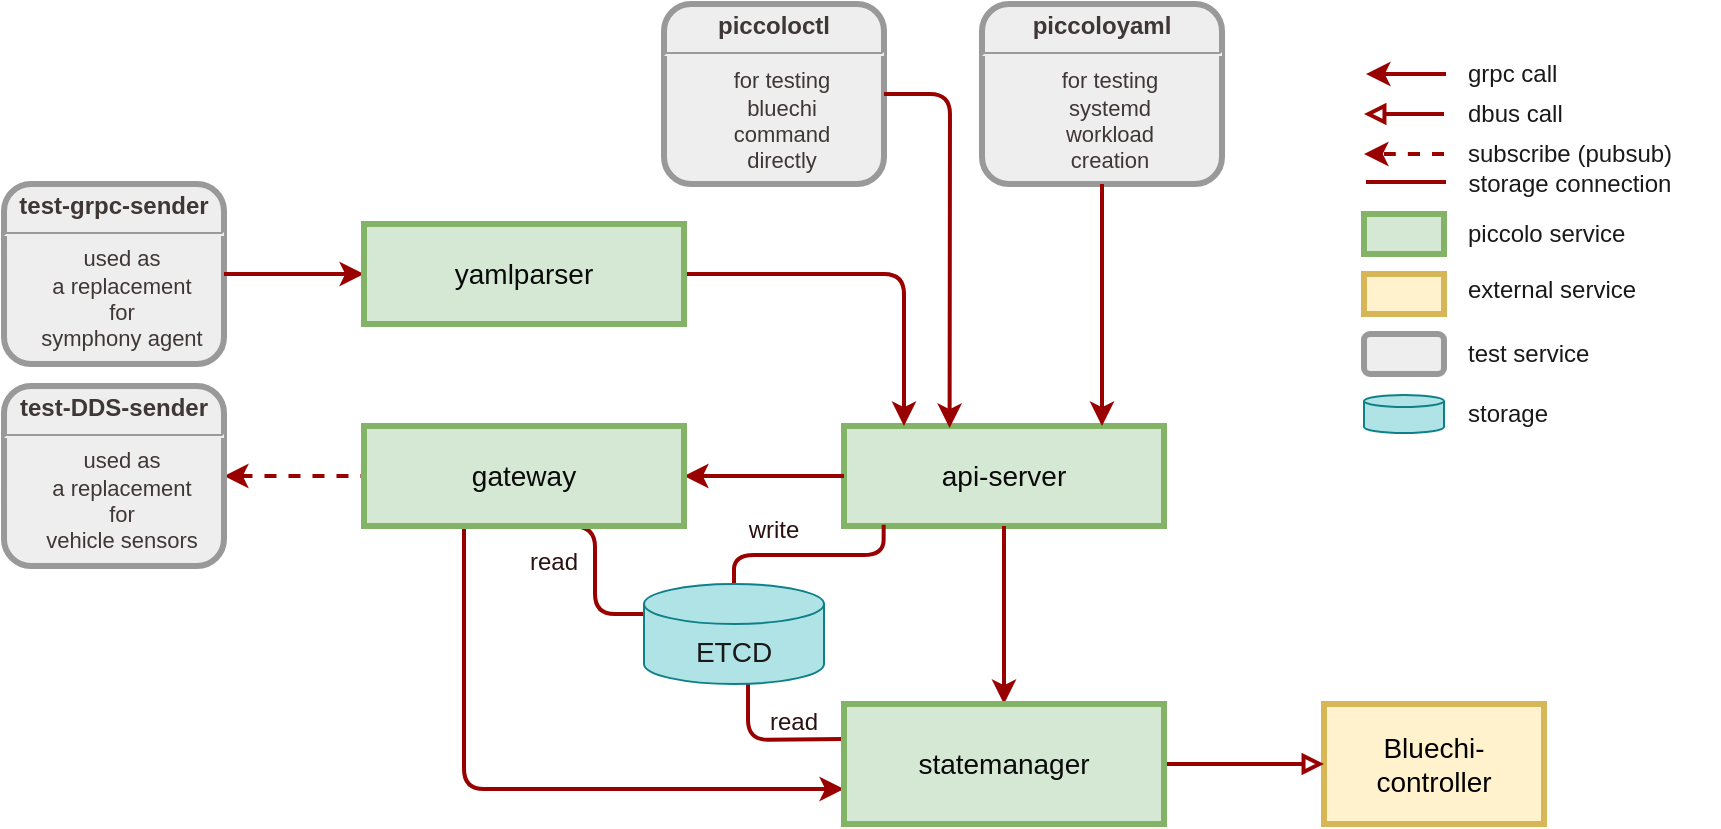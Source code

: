 <mxfile>
    <diagram name="Overview" id="c7558073-3199-34d8-9f00-42111426c3f3">
        <mxGraphModel dx="962" dy="1152" grid="1" gridSize="10" guides="1" tooltips="1" connect="1" arrows="1" fold="1" page="1" pageScale="1" pageWidth="1169" pageHeight="827" background="#ffffff" math="0" shadow="0">
            <root>
                <mxCell id="0"/>
                <mxCell id="1" parent="0"/>
                <mxCell id="5" value="api-server" style="shape=process;whiteSpace=wrap;align=center;verticalAlign=middle;size=0;fontStyle=0;strokeWidth=3;fillColor=#d5e8d4;strokeColor=#82b366;fontColor=#0A0A0A;fontSize=14;" parent="1" vertex="1">
                    <mxGeometry x="440" y="391" width="160" height="50" as="geometry"/>
                </mxCell>
                <mxCell id="13" value="Bluechi-controller" style="whiteSpace=wrap;align=center;verticalAlign=middle;fontStyle=0;strokeWidth=3;fillColor=#fff2cc;strokeColor=#d6b656;fontColor=#000000;fontSize=14;" parent="1" vertex="1">
                    <mxGeometry x="680" y="530" width="110" height="60" as="geometry"/>
                </mxCell>
                <mxCell id="56" value="" style="edgeStyle=elbowEdgeStyle;elbow=horizontal;strokeColor=#990000;strokeWidth=2;fontColor=#2c1111;exitX=1;exitY=0.5;exitDx=0;exitDy=0;fontStyle=0" parent="1" source="107" target="5" edge="1">
                    <mxGeometry width="100" height="100" relative="1" as="geometry">
                        <mxPoint x="320" y="315" as="sourcePoint"/>
                        <mxPoint x="430" y="390" as="targetPoint"/>
                        <Array as="points">
                            <mxPoint x="470" y="350"/>
                        </Array>
                    </mxGeometry>
                </mxCell>
                <mxCell id="83" value="" style="edgeStyle=elbowEdgeStyle;elbow=horizontal;strokeColor=#990000;strokeWidth=2;fontColor=#2c1111;exitX=1;exitY=0.5;exitDx=0;exitDy=0;endArrow=block;endFill=0;fontStyle=0" parent="1" target="13" edge="1">
                    <mxGeometry width="100" height="100" relative="1" as="geometry">
                        <mxPoint x="600" y="560" as="sourcePoint"/>
                        <mxPoint x="577" y="650" as="targetPoint"/>
                    </mxGeometry>
                </mxCell>
                <mxCell id="84" value="write" style="text;spacingTop=-5;align=center;fontColor=#2c1111;fontStyle=0" parent="1" vertex="1">
                    <mxGeometry x="390.0" y="434.0" width="30" height="20" as="geometry"/>
                </mxCell>
                <mxCell id="92" value="" style="edgeStyle=elbowEdgeStyle;elbow=horizontal;strokeColor=#990000;strokeWidth=2;entryX=1;entryY=0.5;entryDx=0;entryDy=0;exitX=0;exitY=0.5;exitDx=0;exitDy=0;fontColor=#2c1111;fontStyle=0" parent="1" source="5" target="106" edge="1">
                    <mxGeometry width="100" height="100" relative="1" as="geometry">
                        <mxPoint x="403" y="416" as="sourcePoint"/>
                        <mxPoint x="320" y="416" as="targetPoint"/>
                        <Array as="points">
                            <mxPoint x="373" y="416"/>
                            <mxPoint x="460" y="470"/>
                        </Array>
                    </mxGeometry>
                </mxCell>
                <mxCell id="93" value="" style="elbow=horizontal;strokeColor=#990000;strokeWidth=2;entryX=0;entryY=0;entryDx=0;entryDy=15;entryPerimeter=0;startArrow=none;startFill=0;fontColor=#2c1111;endArrow=none;endFill=0;exitX=0.75;exitY=1;exitDx=0;exitDy=0;edgeStyle=orthogonalEdgeStyle;fontStyle=0" parent="1" target="96" edge="1">
                    <mxGeometry width="100" height="100" relative="1" as="geometry">
                        <mxPoint x="290" y="441" as="sourcePoint"/>
                        <mxPoint x="392.664" y="492.2" as="targetPoint"/>
                    </mxGeometry>
                </mxCell>
                <mxCell id="vXQ5WWabHy_hSCokeJlB-106" value="" style="endArrow=none;html=1;rounded=1;entryX=0;entryY=0.5;entryDx=0;entryDy=0;strokeColor=#990000;strokeWidth=2;fontColor=#2c1111;dashed=1;endFill=0;startArrow=classic;startFill=1;fontStyle=0" parent="1" edge="1">
                    <mxGeometry width="50" height="50" relative="1" as="geometry">
                        <mxPoint x="130" y="416" as="sourcePoint"/>
                        <mxPoint x="200" y="416" as="targetPoint"/>
                    </mxGeometry>
                </mxCell>
                <mxCell id="vXQ5WWabHy_hSCokeJlB-107" value="" style="endArrow=none;html=1;rounded=1;exitX=0.124;exitY=0.988;exitDx=0;exitDy=0;entryX=0.5;entryY=0;entryDx=0;entryDy=0;entryPerimeter=0;strokeColor=#990000;strokeWidth=2;exitPerimeter=0;fontColor=#2c1111;endFill=0;edgeStyle=orthogonalEdgeStyle;fontStyle=0" parent="1" source="5" target="96" edge="1">
                    <mxGeometry width="50" height="50" relative="1" as="geometry">
                        <mxPoint x="413" y="481" as="sourcePoint"/>
                        <mxPoint x="442.17" y="467.8" as="targetPoint"/>
                    </mxGeometry>
                </mxCell>
                <mxCell id="vXQ5WWabHy_hSCokeJlB-111" value="" style="edgeStyle=elbowEdgeStyle;elbow=horizontal;strokeColor=#990000;strokeWidth=2;entryX=0;entryY=0.75;entryDx=0;entryDy=0;startArrow=none;startFill=0;fontColor=#2c1111;fontStyle=0" parent="1" edge="1">
                    <mxGeometry width="100" height="100" relative="1" as="geometry">
                        <mxPoint x="250" y="441" as="sourcePoint"/>
                        <mxPoint x="440" y="572.5" as="targetPoint"/>
                        <Array as="points">
                            <mxPoint x="250" y="530"/>
                            <mxPoint x="250" y="510"/>
                            <mxPoint x="652" y="550"/>
                        </Array>
                    </mxGeometry>
                </mxCell>
                <mxCell id="vXQ5WWabHy_hSCokeJlB-116" value="" style="elbow=horizontal;strokeColor=#990000;strokeWidth=2;startArrow=none;startFill=0;exitX=0;exitY=0.25;exitDx=0;exitDy=0;fontColor=#2c1111;entryX=0.578;entryY=0.98;entryDx=0;entryDy=0;entryPerimeter=0;endArrow=none;endFill=0;edgeStyle=orthogonalEdgeStyle;fontStyle=0" parent="1" target="96" edge="1">
                    <mxGeometry width="100" height="100" relative="1" as="geometry">
                        <mxPoint x="440" y="547.5" as="sourcePoint"/>
                        <mxPoint x="360" y="540" as="targetPoint"/>
                    </mxGeometry>
                </mxCell>
                <mxCell id="vXQ5WWabHy_hSCokeJlB-120" value="&lt;p style=&quot;margin: 4px 0px 0px; text-align: center;&quot;&gt;&lt;strong style=&quot;&quot;&gt;test-grpc-sender&lt;br&gt;&lt;/strong&gt;&lt;/p&gt;&lt;hr style=&quot;font-size: 11px;&quot;&gt;&lt;p style=&quot;margin: 0px 0px 0px 8px; font-size: 11px;&quot;&gt;&lt;font style=&quot;font-size: 11px;&quot;&gt;used as&lt;br&gt;a replacement&lt;/font&gt;&lt;/p&gt;&lt;p style=&quot;margin: 0px 0px 0px 8px; font-size: 11px;&quot;&gt;&lt;font style=&quot;font-size: 11px;&quot;&gt;for &lt;br&gt;symphony agent&lt;/font&gt;&lt;/p&gt;" style="verticalAlign=middle;align=center;overflow=fill;fontSize=12;fontFamily=Helvetica;html=1;rounded=1;fontStyle=0;strokeWidth=3;fillColor=#eeeeee;strokeColor=#999999;fontColor=#3f3636;" parent="1" vertex="1">
                    <mxGeometry x="20" y="270" width="110" height="90" as="geometry"/>
                </mxCell>
                <mxCell id="vXQ5WWabHy_hSCokeJlB-121" value="" style="edgeStyle=none;noEdgeStyle=1;strokeColor=#990000;strokeWidth=2;exitX=1;exitY=0.5;exitDx=0;exitDy=0;entryX=0;entryY=0.5;entryDx=0;entryDy=0;fontColor=#2c1111;fontStyle=0" parent="1" source="vXQ5WWabHy_hSCokeJlB-120" edge="1">
                    <mxGeometry width="100" height="100" relative="1" as="geometry">
                        <mxPoint x="364" y="164.6" as="sourcePoint"/>
                        <mxPoint x="200" y="315" as="targetPoint"/>
                        <Array as="points"/>
                    </mxGeometry>
                </mxCell>
                <mxCell id="vXQ5WWabHy_hSCokeJlB-122" value="&lt;p style=&quot;margin: 4px 0px 0px; text-align: center;&quot;&gt;&lt;strong style=&quot;&quot;&gt;piccoloctl&lt;br&gt;&lt;/strong&gt;&lt;/p&gt;&lt;hr&gt;&lt;p style=&quot;margin: 0px 0px 0px 8px; font-size: 11px;&quot;&gt;&lt;font style=&quot;font-size: 11px;&quot;&gt;for testing&lt;/font&gt;&lt;/p&gt;&lt;p style=&quot;margin: 0px 0px 0px 8px; font-size: 11px;&quot;&gt;&lt;font style=&quot;font-size: 11px;&quot;&gt;bluechi&lt;/font&gt;&lt;/p&gt;&lt;p style=&quot;margin: 0px 0px 0px 8px; font-size: 11px;&quot;&gt;&lt;font style=&quot;font-size: 11px;&quot;&gt;command&lt;/font&gt;&lt;/p&gt;&lt;p style=&quot;margin: 0px 0px 0px 8px; font-size: 11px;&quot;&gt;&lt;font style=&quot;font-size: 11px;&quot;&gt;directly&lt;/font&gt;&lt;/p&gt;" style="verticalAlign=middle;align=center;overflow=fill;fontSize=12;fontFamily=Helvetica;html=1;rounded=1;fontStyle=0;strokeWidth=3;fillColor=#eeeeee;strokeColor=#999999;fontColor=#3f3636;" parent="1" vertex="1">
                    <mxGeometry x="350" y="180" width="110" height="90" as="geometry"/>
                </mxCell>
                <mxCell id="vXQ5WWabHy_hSCokeJlB-123" value="&lt;p style=&quot;margin: 4px 0px 0px; text-align: center;&quot;&gt;&lt;strong style=&quot;&quot;&gt;piccoloyaml&lt;br&gt;&lt;/strong&gt;&lt;/p&gt;&lt;hr&gt;&lt;p style=&quot;margin: 0px 0px 0px 8px; font-size: 11px;&quot;&gt;&lt;font style=&quot;font-size: 11px;&quot;&gt;for testing&lt;/font&gt;&lt;/p&gt;&lt;p style=&quot;margin: 0px 0px 0px 8px; font-size: 11px;&quot;&gt;&lt;font style=&quot;font-size: 11px;&quot;&gt;systemd&lt;/font&gt;&lt;/p&gt;&lt;p style=&quot;margin: 0px 0px 0px 8px; font-size: 11px;&quot;&gt;&lt;font style=&quot;font-size: 11px;&quot;&gt;workload&lt;/font&gt;&lt;/p&gt;&lt;p style=&quot;margin: 0px 0px 0px 8px; font-size: 11px;&quot;&gt;&lt;font style=&quot;font-size: 11px;&quot;&gt;creation&lt;/font&gt;&lt;/p&gt;" style="verticalAlign=middle;align=center;overflow=fill;fontSize=12;fontFamily=Helvetica;html=1;rounded=1;fontStyle=0;strokeWidth=3;fillColor=#eeeeee;strokeColor=#999999;fontColor=#3f3636;" parent="1" vertex="1">
                    <mxGeometry x="509" y="180" width="120" height="90" as="geometry"/>
                </mxCell>
                <mxCell id="vXQ5WWabHy_hSCokeJlB-127" value="" style="endArrow=classic;html=1;rounded=1;exitX=1;exitY=0.5;exitDx=0;exitDy=0;strokeColor=#990000;strokeWidth=2;fontColor=#2c1111;entryX=0.33;entryY=0.02;entryDx=0;entryDy=0;entryPerimeter=0;fontStyle=0" parent="1" source="vXQ5WWabHy_hSCokeJlB-122" target="5" edge="1">
                    <mxGeometry width="50" height="50" relative="1" as="geometry">
                        <mxPoint x="632" y="320" as="sourcePoint"/>
                        <mxPoint x="470" y="390" as="targetPoint"/>
                        <Array as="points">
                            <mxPoint x="493" y="225"/>
                        </Array>
                    </mxGeometry>
                </mxCell>
                <mxCell id="vXQ5WWabHy_hSCokeJlB-128" value="" style="endArrow=classic;html=1;rounded=1;exitX=0.5;exitY=1;exitDx=0;exitDy=0;strokeColor=#990000;strokeWidth=2;fontColor=#2c1111;entryX=0.75;entryY=0;entryDx=0;entryDy=0;fontStyle=0" parent="1" source="vXQ5WWabHy_hSCokeJlB-123" edge="1">
                    <mxGeometry width="50" height="50" relative="1" as="geometry">
                        <mxPoint x="729" y="219" as="sourcePoint"/>
                        <mxPoint x="569" y="391" as="targetPoint"/>
                    </mxGeometry>
                </mxCell>
                <mxCell id="96" value="&lt;font color=&quot;#1a1919&quot; style=&quot;font-size: 14px;&quot;&gt;ETCD&lt;/font&gt;" style="shape=cylinder3;whiteSpace=wrap;html=1;boundedLbl=1;backgroundOutline=1;size=10;fillColor=#b0e3e6;strokeColor=#0e8088;fontStyle=0;fontSize=14;" parent="1" vertex="1">
                    <mxGeometry x="340" y="470" width="90" height="50" as="geometry"/>
                </mxCell>
                <mxCell id="99" value="&lt;p style=&quot;margin: 4px 0px 0px; text-align: center;&quot;&gt;&lt;strong style=&quot;&quot;&gt;test-DDS-sender&lt;br&gt;&lt;/strong&gt;&lt;/p&gt;&lt;hr style=&quot;font-size: 11px;&quot;&gt;&lt;p style=&quot;margin: 0px 0px 0px 8px; font-size: 11px;&quot;&gt;&lt;font style=&quot;font-size: 11px;&quot;&gt;used as&lt;br&gt;a replacement&lt;/font&gt;&lt;/p&gt;&lt;p style=&quot;margin: 0px 0px 0px 8px; font-size: 11px;&quot;&gt;&lt;font style=&quot;font-size: 11px;&quot;&gt;for &lt;br&gt;vehicle sensors&lt;/font&gt;&lt;/p&gt;" style="verticalAlign=middle;align=center;overflow=fill;fontSize=12;fontFamily=Helvetica;html=1;rounded=1;fontStyle=0;strokeWidth=3;fillColor=#eeeeee;strokeColor=#999999;fontColor=#3f3636;" parent="1" vertex="1">
                    <mxGeometry x="20" y="371" width="110" height="90" as="geometry"/>
                </mxCell>
                <mxCell id="104" value="" style="endArrow=classic;html=1;rounded=1;strokeColor=#990000;strokeWidth=2;fontColor=#2c1111;exitX=0.5;exitY=1;exitDx=0;exitDy=0;entryX=0.5;entryY=0;entryDx=0;entryDy=0;fontStyle=0" parent="1" source="5" target="105" edge="1">
                    <mxGeometry width="50" height="50" relative="1" as="geometry">
                        <mxPoint x="580" y="450" as="sourcePoint"/>
                        <mxPoint x="530" y="530" as="targetPoint"/>
                    </mxGeometry>
                </mxCell>
                <mxCell id="105" value="statemanager" style="shape=process;whiteSpace=wrap;align=center;verticalAlign=middle;size=0;fontStyle=0;strokeWidth=3;fillColor=#d5e8d4;strokeColor=#82b366;fontColor=#0A0A0A;fontSize=14;" parent="1" vertex="1">
                    <mxGeometry x="440" y="530" width="160" height="60" as="geometry"/>
                </mxCell>
                <mxCell id="106" value="gateway" style="shape=process;whiteSpace=wrap;align=center;verticalAlign=middle;size=0;fontStyle=0;strokeWidth=3;fillColor=#d5e8d4;strokeColor=#82b366;fontColor=#0A0A0A;fontSize=14;" parent="1" vertex="1">
                    <mxGeometry x="200" y="391" width="160" height="50" as="geometry"/>
                </mxCell>
                <mxCell id="107" value="yamlparser" style="shape=process;whiteSpace=wrap;align=center;verticalAlign=middle;size=0;fontStyle=0;strokeWidth=3;fillColor=#d5e8d4;strokeColor=#82b366;fontColor=#0A0A0A;fontSize=14;" parent="1" vertex="1">
                    <mxGeometry x="200" y="290" width="160" height="50" as="geometry"/>
                </mxCell>
                <mxCell id="109" value="read" style="text;spacingTop=-5;align=center;fontColor=#2c1111;fontStyle=0" parent="1" vertex="1">
                    <mxGeometry x="280.0" y="450.0" width="30" height="20" as="geometry"/>
                </mxCell>
                <mxCell id="110" value="read" style="text;spacingTop=-5;align=center;fontColor=#2c1111;fontStyle=0" parent="1" vertex="1">
                    <mxGeometry x="400.0" y="530.0" width="30" height="20" as="geometry"/>
                </mxCell>
                <mxCell id="111" value="" style="edgeStyle=elbowEdgeStyle;elbow=horizontal;strokeColor=#990000;strokeWidth=2;entryX=1;entryY=0.5;entryDx=0;entryDy=0;fontColor=#2c1111;fontStyle=0" parent="1" edge="1">
                    <mxGeometry width="100" height="100" relative="1" as="geometry">
                        <mxPoint x="741" y="215" as="sourcePoint"/>
                        <mxPoint x="701" y="215" as="targetPoint"/>
                        <Array as="points">
                            <mxPoint x="714" y="215"/>
                            <mxPoint x="801" y="269"/>
                        </Array>
                    </mxGeometry>
                </mxCell>
                <mxCell id="112" value="storage connection" style="text;html=1;strokeColor=none;fillColor=none;align=center;verticalAlign=middle;whiteSpace=wrap;rounded=0;fontColor=#1a1919;fontStyle=0" parent="1" vertex="1">
                    <mxGeometry x="727.5" y="255" width="150" height="30" as="geometry"/>
                </mxCell>
                <mxCell id="113" value="grpc call" style="text;html=1;strokeColor=none;fillColor=none;align=left;verticalAlign=middle;whiteSpace=wrap;rounded=0;fontColor=#1a1919;fontStyle=0" parent="1" vertex="1">
                    <mxGeometry x="750" y="200" width="60" height="30" as="geometry"/>
                </mxCell>
                <mxCell id="114" value="" style="edgeStyle=elbowEdgeStyle;elbow=horizontal;strokeColor=#990000;strokeWidth=2;entryX=1;entryY=0.5;entryDx=0;entryDy=0;fontColor=#2c1111;endArrow=none;endFill=0;fontStyle=0" parent="1" edge="1">
                    <mxGeometry width="100" height="100" relative="1" as="geometry">
                        <mxPoint x="741" y="269" as="sourcePoint"/>
                        <mxPoint x="701" y="269" as="targetPoint"/>
                        <Array as="points">
                            <mxPoint x="714" y="269"/>
                            <mxPoint x="801" y="323"/>
                        </Array>
                    </mxGeometry>
                </mxCell>
                <mxCell id="115" value="" style="edgeStyle=elbowEdgeStyle;elbow=horizontal;strokeColor=#990000;strokeWidth=2;entryX=1;entryY=0.5;entryDx=0;entryDy=0;fontColor=#2c1111;endArrow=block;endFill=0;fontStyle=0" parent="1" edge="1">
                    <mxGeometry width="100" height="100" relative="1" as="geometry">
                        <mxPoint x="740" y="235" as="sourcePoint"/>
                        <mxPoint x="700" y="235" as="targetPoint"/>
                        <Array as="points">
                            <mxPoint x="713" y="235"/>
                            <mxPoint x="800" y="289"/>
                        </Array>
                    </mxGeometry>
                </mxCell>
                <mxCell id="116" value="dbus call" style="text;html=1;strokeColor=none;fillColor=none;align=left;verticalAlign=middle;whiteSpace=wrap;rounded=0;fontColor=#1a1919;fontStyle=0" parent="1" vertex="1">
                    <mxGeometry x="750" y="220" width="60" height="30" as="geometry"/>
                </mxCell>
                <mxCell id="117" value="" style="edgeStyle=elbowEdgeStyle;elbow=horizontal;strokeColor=#990000;strokeWidth=2;entryX=1;entryY=0.5;entryDx=0;entryDy=0;fontColor=#2c1111;endArrow=classic;endFill=1;dashed=1;fontStyle=0" parent="1" edge="1">
                    <mxGeometry width="100" height="100" relative="1" as="geometry">
                        <mxPoint x="740" y="255" as="sourcePoint"/>
                        <mxPoint x="700" y="255" as="targetPoint"/>
                        <Array as="points">
                            <mxPoint x="713" y="255"/>
                            <mxPoint x="800" y="309"/>
                        </Array>
                    </mxGeometry>
                </mxCell>
                <mxCell id="118" value="subscribe (pubsub)" style="text;html=1;strokeColor=none;fillColor=none;align=left;verticalAlign=middle;whiteSpace=wrap;rounded=0;fontColor=#1a1919;fontStyle=0" parent="1" vertex="1">
                    <mxGeometry x="750" y="240" width="120" height="30" as="geometry"/>
                </mxCell>
                <mxCell id="122" value="" style="shape=process;whiteSpace=wrap;align=center;verticalAlign=middle;size=0;fontStyle=0;strokeWidth=3;fillColor=#d5e8d4;strokeColor=#82b366;fontColor=#0A0A0A;" parent="1" vertex="1">
                    <mxGeometry x="700" y="285" width="40" height="20" as="geometry"/>
                </mxCell>
                <mxCell id="123" value="" style="whiteSpace=wrap;align=center;verticalAlign=middle;fontStyle=0;strokeWidth=3;fillColor=#fff2cc;strokeColor=#d6b656;fontColor=#000000;" parent="1" vertex="1">
                    <mxGeometry x="700" y="315" width="40" height="20" as="geometry"/>
                </mxCell>
                <mxCell id="124" value="&lt;p style=&quot;margin: 4px 0px 0px; text-align: center;&quot;&gt;&lt;/p&gt;&lt;p style=&quot;margin: 0px 0px 0px 8px; font-size: 11px;&quot;&gt;&lt;br&gt;&lt;/p&gt;" style="verticalAlign=middle;align=center;overflow=fill;fontSize=12;fontFamily=Helvetica;html=1;rounded=1;fontStyle=0;strokeWidth=3;fillColor=#eeeeee;strokeColor=#999999;fontColor=#3f3636;" parent="1" vertex="1">
                    <mxGeometry x="700" y="345" width="40" height="20" as="geometry"/>
                </mxCell>
                <mxCell id="125" value="piccolo service" style="text;html=1;strokeColor=none;fillColor=none;align=left;verticalAlign=middle;whiteSpace=wrap;rounded=0;fontColor=#1a1919;fontStyle=0" parent="1" vertex="1">
                    <mxGeometry x="750" y="280" width="95" height="30" as="geometry"/>
                </mxCell>
                <mxCell id="126" value="external service" style="text;html=1;strokeColor=none;fillColor=none;align=left;verticalAlign=middle;whiteSpace=wrap;rounded=0;fontColor=#1a1919;fontStyle=0" parent="1" vertex="1">
                    <mxGeometry x="750" y="310" width="105" height="25" as="geometry"/>
                </mxCell>
                <mxCell id="127" value="test service" style="text;html=1;strokeColor=none;fillColor=none;align=left;verticalAlign=middle;whiteSpace=wrap;rounded=0;fontColor=#1a1919;fontStyle=0" parent="1" vertex="1">
                    <mxGeometry x="750" y="342.5" width="85" height="25" as="geometry"/>
                </mxCell>
                <mxCell id="128" value="" style="shape=cylinder3;whiteSpace=wrap;html=1;boundedLbl=1;backgroundOutline=1;size=3;fillColor=#b0e3e6;strokeColor=#0e8088;fontStyle=0" parent="1" vertex="1">
                    <mxGeometry x="700" y="375.5" width="40" height="19" as="geometry"/>
                </mxCell>
                <mxCell id="129" value="storage" style="text;html=1;strokeColor=none;fillColor=none;align=left;verticalAlign=middle;whiteSpace=wrap;rounded=0;fontColor=#1a1919;fontStyle=0" parent="1" vertex="1">
                    <mxGeometry x="750" y="372.5" width="85" height="25" as="geometry"/>
                </mxCell>
            </root>
        </mxGraphModel>
    </diagram>
    <diagram id="5KsmUVCc5pC1grOPwvEX" name="launch">
        <mxGraphModel dx="907" dy="1080" grid="1" gridSize="10" guides="1" tooltips="1" connect="1" arrows="1" fold="1" page="1" pageScale="1" pageWidth="1169" pageHeight="827" background="none" math="0" shadow="0">
            <root>
                <mxCell id="0"/>
                <mxCell id="1" parent="0"/>
                <mxCell id="pkM-FNOc9SdZvXBWe06_-1" value="yamlparser" style="shape=umlLifeline;perimeter=lifelinePerimeter;whiteSpace=wrap;html=1;container=1;collapsible=0;recursiveResize=0;outlineConnect=0;rounded=0;" parent="1" vertex="1">
                    <mxGeometry x="160" y="11" width="100" height="480" as="geometry"/>
                </mxCell>
                <mxCell id="pkM-FNOc9SdZvXBWe06_-2" value="" style="html=1;points=[];perimeter=orthogonalPerimeter;rounded=0;" parent="pkM-FNOc9SdZvXBWe06_-1" vertex="1">
                    <mxGeometry x="45" y="60" width="10" height="350" as="geometry"/>
                </mxCell>
                <mxCell id="pkM-FNOc9SdZvXBWe06_-3" value="" style="html=1;points=[];perimeter=orthogonalPerimeter;rounded=0;" parent="pkM-FNOc9SdZvXBWe06_-1" vertex="1">
                    <mxGeometry x="50" y="100" width="10" height="40" as="geometry"/>
                </mxCell>
                <mxCell id="pkM-FNOc9SdZvXBWe06_-4" value="parsing" style="edgeStyle=orthogonalEdgeStyle;html=1;align=left;spacingLeft=2;endArrow=block;rounded=0;entryX=1;entryY=0;" parent="pkM-FNOc9SdZvXBWe06_-1" target="pkM-FNOc9SdZvXBWe06_-3" edge="1">
                    <mxGeometry relative="1" as="geometry">
                        <mxPoint x="55" y="80" as="sourcePoint"/>
                        <Array as="points">
                            <mxPoint x="85" y="80"/>
                        </Array>
                    </mxGeometry>
                </mxCell>
                <mxCell id="pkM-FNOc9SdZvXBWe06_-5" value="" style="html=1;points=[];perimeter=orthogonalPerimeter;rounded=0;" parent="pkM-FNOc9SdZvXBWe06_-1" vertex="1">
                    <mxGeometry x="50" y="180" width="10" height="40" as="geometry"/>
                </mxCell>
                <mxCell id="pkM-FNOc9SdZvXBWe06_-6" value="save &lt;br&gt;.kube&amp;nbsp;.yaml" style="edgeStyle=orthogonalEdgeStyle;html=1;align=left;spacingLeft=2;endArrow=block;rounded=0;entryX=1;entryY=0;" parent="pkM-FNOc9SdZvXBWe06_-1" target="pkM-FNOc9SdZvXBWe06_-5" edge="1">
                    <mxGeometry x="0.013" relative="1" as="geometry">
                        <mxPoint x="55" y="160" as="sourcePoint"/>
                        <Array as="points">
                            <mxPoint x="85" y="160"/>
                        </Array>
                        <mxPoint as="offset"/>
                    </mxGeometry>
                </mxCell>
                <mxCell id="pkM-FNOc9SdZvXBWe06_-7" value="parsed result" style="html=1;verticalAlign=bottom;endArrow=block;entryX=0.024;entryY=0.151;entryDx=0;entryDy=0;entryPerimeter=0;rounded=0;" parent="pkM-FNOc9SdZvXBWe06_-1" target="pkM-FNOc9SdZvXBWe06_-9" edge="1">
                    <mxGeometry width="80" relative="1" as="geometry">
                        <mxPoint x="60" y="130" as="sourcePoint"/>
                        <mxPoint x="200" y="130" as="targetPoint"/>
                    </mxGeometry>
                </mxCell>
                <mxCell id="pkM-FNOc9SdZvXBWe06_-8" value="api-server" style="shape=umlLifeline;perimeter=lifelinePerimeter;whiteSpace=wrap;html=1;container=1;collapsible=0;recursiveResize=0;outlineConnect=0;rounded=0;" parent="1" vertex="1">
                    <mxGeometry x="320" y="11" width="100" height="480" as="geometry"/>
                </mxCell>
                <mxCell id="pkM-FNOc9SdZvXBWe06_-9" value="" style="html=1;points=[];perimeter=orthogonalPerimeter;rounded=0;" parent="pkM-FNOc9SdZvXBWe06_-8" vertex="1">
                    <mxGeometry x="45" y="80" width="10" height="330" as="geometry"/>
                </mxCell>
                <mxCell id="pkM-FNOc9SdZvXBWe06_-10" value="" style="html=1;points=[];perimeter=orthogonalPerimeter;rounded=0;" parent="pkM-FNOc9SdZvXBWe06_-8" vertex="1">
                    <mxGeometry x="51" y="144" width="10" height="56" as="geometry"/>
                </mxCell>
                <mxCell id="pkM-FNOc9SdZvXBWe06_-11" value="gateway" style="shape=umlLifeline;perimeter=lifelinePerimeter;whiteSpace=wrap;html=1;container=1;collapsible=0;recursiveResize=0;outlineConnect=0;rounded=0;" parent="1" vertex="1">
                    <mxGeometry x="640" y="11" width="100" height="480" as="geometry"/>
                </mxCell>
                <mxCell id="pkM-FNOc9SdZvXBWe06_-12" value="" style="html=1;points=[];perimeter=orthogonalPerimeter;rounded=0;" parent="pkM-FNOc9SdZvXBWe06_-11" vertex="1">
                    <mxGeometry x="45.5" y="80" width="10" height="330" as="geometry"/>
                </mxCell>
                <mxCell id="pkM-FNOc9SdZvXBWe06_-13" value="" style="html=1;points=[];perimeter=orthogonalPerimeter;rounded=0;" parent="pkM-FNOc9SdZvXBWe06_-11" vertex="1">
                    <mxGeometry x="51" y="259" width="10" height="40" as="geometry"/>
                </mxCell>
                <mxCell id="pkM-FNOc9SdZvXBWe06_-14" value="make filter" style="edgeStyle=orthogonalEdgeStyle;html=1;align=left;spacingLeft=2;endArrow=block;rounded=0;entryX=1;entryY=0;" parent="pkM-FNOc9SdZvXBWe06_-11" target="pkM-FNOc9SdZvXBWe06_-13" edge="1">
                    <mxGeometry relative="1" as="geometry">
                        <mxPoint x="56" y="239" as="sourcePoint"/>
                        <Array as="points">
                            <mxPoint x="86" y="239"/>
                        </Array>
                    </mxGeometry>
                </mxCell>
                <mxCell id="pkM-FNOc9SdZvXBWe06_-15" value="send scenario name" style="html=1;verticalAlign=bottom;endArrow=block;rounded=0;" parent="pkM-FNOc9SdZvXBWe06_-11" edge="1">
                    <mxGeometry width="80" relative="1" as="geometry">
                        <mxPoint x="61" y="287" as="sourcePoint"/>
                        <mxPoint x="205" y="287" as="targetPoint"/>
                    </mxGeometry>
                </mxCell>
                <mxCell id="pkM-FNOc9SdZvXBWe06_-16" value="statemanager" style="shape=umlLifeline;perimeter=lifelinePerimeter;whiteSpace=wrap;html=1;container=1;collapsible=0;recursiveResize=0;outlineConnect=0;rounded=0;" parent="1" vertex="1">
                    <mxGeometry x="800" y="11" width="100" height="479" as="geometry"/>
                </mxCell>
                <mxCell id="pkM-FNOc9SdZvXBWe06_-17" value="" style="html=1;points=[];perimeter=orthogonalPerimeter;rounded=0;" parent="pkM-FNOc9SdZvXBWe06_-16" vertex="1">
                    <mxGeometry x="45" y="80" width="10" height="370" as="geometry"/>
                </mxCell>
                <mxCell id="pkM-FNOc9SdZvXBWe06_-18" value="" style="html=1;points=[];perimeter=orthogonalPerimeter;rounded=0;" parent="pkM-FNOc9SdZvXBWe06_-16" vertex="1">
                    <mxGeometry x="50" y="381" width="10" height="49" as="geometry"/>
                </mxCell>
                <mxCell id="pkM-FNOc9SdZvXBWe06_-19" value="make systemd service file link" style="edgeStyle=orthogonalEdgeStyle;html=1;align=left;spacingLeft=2;endArrow=block;rounded=0;entryX=1;entryY=0;" parent="pkM-FNOc9SdZvXBWe06_-16" target="pkM-FNOc9SdZvXBWe06_-18" edge="1">
                    <mxGeometry relative="1" as="geometry">
                        <mxPoint x="55" y="361" as="sourcePoint"/>
                        <Array as="points">
                            <mxPoint x="85" y="361"/>
                        </Array>
                    </mxGeometry>
                </mxCell>
                <mxCell id="pkM-FNOc9SdZvXBWe06_-20" value="scenario file path" style="html=1;verticalAlign=bottom;startArrow=circle;startFill=1;endArrow=open;startSize=6;endSize=8;rounded=0;" parent="1" edge="1">
                    <mxGeometry width="80" relative="1" as="geometry">
                        <mxPoint x="66" y="81" as="sourcePoint"/>
                        <mxPoint x="205.5" y="81" as="targetPoint"/>
                    </mxGeometry>
                </mxCell>
                <mxCell id="pkM-FNOc9SdZvXBWe06_-21" value="etcd" style="shape=umlLifeline;perimeter=lifelinePerimeter;whiteSpace=wrap;html=1;container=1;collapsible=0;recursiveResize=0;outlineConnect=0;rounded=0;" parent="1" vertex="1">
                    <mxGeometry x="480" y="11" width="100" height="480" as="geometry"/>
                </mxCell>
                <mxCell id="pkM-FNOc9SdZvXBWe06_-22" value="" style="html=1;points=[];perimeter=orthogonalPerimeter;rounded=0;" parent="pkM-FNOc9SdZvXBWe06_-21" vertex="1">
                    <mxGeometry x="45" y="80" width="10" height="330" as="geometry"/>
                </mxCell>
                <mxCell id="pkM-FNOc9SdZvXBWe06_-23" value="condition&lt;br&gt;satisfied" style="html=1;verticalAlign=bottom;startArrow=oval;startFill=1;endArrow=block;startSize=8;rounded=0;" parent="1" edge="1">
                    <mxGeometry width="60" relative="1" as="geometry">
                        <mxPoint x="600" y="285" as="sourcePoint"/>
                        <mxPoint x="690" y="285" as="targetPoint"/>
                    </mxGeometry>
                </mxCell>
                <mxCell id="pkM-FNOc9SdZvXBWe06_-24" value="read condition" style="html=1;verticalAlign=bottom;endArrow=open;endSize=8;horizontal=1;labelPosition=center;verticalLabelPosition=top;align=center;rounded=0;" parent="1" source="pkM-FNOc9SdZvXBWe06_-12" target="pkM-FNOc9SdZvXBWe06_-22" edge="1">
                    <mxGeometry x="0.13" relative="1" as="geometry">
                        <mxPoint x="680" y="229" as="sourcePoint"/>
                        <mxPoint x="530" y="230" as="targetPoint"/>
                        <mxPoint as="offset"/>
                        <Array as="points">
                            <mxPoint x="610" y="230"/>
                        </Array>
                    </mxGeometry>
                </mxCell>
                <mxCell id="pkM-FNOc9SdZvXBWe06_-25" value="reload systemd" style="html=1;verticalAlign=bottom;endArrow=block;exitX=1;exitY=0.75;exitDx=0;exitDy=0;exitPerimeter=0;entryX=0.012;entryY=0.888;entryDx=0;entryDy=0;entryPerimeter=0;rounded=0;" parent="1" target="pkM-FNOc9SdZvXBWe06_-27" edge="1">
                    <mxGeometry width="80" relative="1" as="geometry">
                        <mxPoint x="860" y="410" as="sourcePoint"/>
                        <mxPoint x="1010" y="410" as="targetPoint"/>
                    </mxGeometry>
                </mxCell>
                <mxCell id="pkM-FNOc9SdZvXBWe06_-26" value="Workload&lt;br&gt;Orchestrator" style="shape=umlLifeline;perimeter=lifelinePerimeter;whiteSpace=wrap;html=1;container=1;collapsible=0;recursiveResize=0;outlineConnect=0;rounded=0;" parent="1" vertex="1">
                    <mxGeometry x="1000" y="11" width="100" height="490" as="geometry"/>
                </mxCell>
                <mxCell id="pkM-FNOc9SdZvXBWe06_-27" value="" style="html=1;points=[];perimeter=orthogonalPerimeter;rounded=0;" parent="pkM-FNOc9SdZvXBWe06_-26" vertex="1">
                    <mxGeometry x="45" y="70" width="10" height="370" as="geometry"/>
                </mxCell>
                <mxCell id="pkM-FNOc9SdZvXBWe06_-28" value="start workload" style="html=1;verticalAlign=bottom;endArrow=block;entryX=0.129;entryY=0.942;entryDx=0;entryDy=0;entryPerimeter=0;exitX=0.962;exitY=0.764;exitDx=0;exitDy=0;exitPerimeter=0;rounded=0;" parent="1" source="pkM-FNOc9SdZvXBWe06_-18" target="pkM-FNOc9SdZvXBWe06_-27" edge="1">
                    <mxGeometry width="80" relative="1" as="geometry">
                        <mxPoint x="870" y="430" as="sourcePoint"/>
                        <mxPoint x="1040.5" y="430" as="targetPoint"/>
                    </mxGeometry>
                </mxCell>
                <mxCell id="pkM-FNOc9SdZvXBWe06_-29" value="write condition, action" style="html=1;verticalAlign=bottom;endArrow=block;entryX=0.1;entryY=0.215;entryDx=0;entryDy=0;entryPerimeter=0;rounded=0;" parent="1" target="pkM-FNOc9SdZvXBWe06_-22" edge="1">
                    <mxGeometry width="80" relative="1" as="geometry">
                        <mxPoint x="380" y="162" as="sourcePoint"/>
                        <mxPoint x="519" y="161.01" as="targetPoint"/>
                    </mxGeometry>
                </mxCell>
                <mxCell id="pkM-FNOc9SdZvXBWe06_-30" style="edgeStyle=none;html=1;rounded=0;" parent="1" edge="1">
                    <mxGeometry relative="1" as="geometry">
                        <mxPoint x="381" y="194" as="sourcePoint"/>
                        <mxPoint x="689.5" y="194" as="targetPoint"/>
                        <Array as="points">
                            <mxPoint x="510" y="194"/>
                            <mxPoint x="520" y="180"/>
                            <mxPoint x="530" y="180"/>
                            <mxPoint x="540" y="180"/>
                            <mxPoint x="550" y="194"/>
                        </Array>
                    </mxGeometry>
                </mxCell>
                <mxCell id="pkM-FNOc9SdZvXBWe06_-31" value="send scenario name" style="edgeLabel;html=1;align=center;verticalAlign=middle;resizable=0;points=[];rounded=0;" parent="pkM-FNOc9SdZvXBWe06_-30" vertex="1" connectable="0">
                    <mxGeometry x="0.725" y="-1" relative="1" as="geometry">
                        <mxPoint x="-33" y="-12" as="offset"/>
                    </mxGeometry>
                </mxCell>
                <mxCell id="pkM-FNOc9SdZvXBWe06_-32" value="read action" style="edgeStyle=none;html=1;rounded=0;" parent="1" edge="1">
                    <mxGeometry x="0.403" y="-10" relative="1" as="geometry">
                        <mxPoint x="845.0" y="349" as="sourcePoint"/>
                        <mxPoint x="535" y="349" as="targetPoint"/>
                        <Array as="points">
                            <mxPoint x="710" y="349"/>
                            <mxPoint x="700" y="339"/>
                            <mxPoint x="690" y="339"/>
                            <mxPoint x="680" y="339"/>
                            <mxPoint x="670" y="349"/>
                        </Array>
                        <mxPoint as="offset"/>
                    </mxGeometry>
                </mxCell>
            </root>
        </mxGraphModel>
    </diagram>
    <diagram id="KeTae_2Zi-ZZOeRxpPcW" name="terminate">
        <mxGraphModel dx="1147" dy="1080" grid="1" gridSize="10" guides="1" tooltips="1" connect="1" arrows="1" fold="1" page="1" pageScale="1" pageWidth="1169" pageHeight="827" math="0" shadow="0">
            <root>
                <mxCell id="0"/>
                <mxCell id="1" parent="0"/>
                <mxCell id="0gG7tkYTVKcGUyrMz-JL-1" value="yamlparser" style="shape=umlLifeline;perimeter=lifelinePerimeter;whiteSpace=wrap;html=1;container=1;collapsible=0;recursiveResize=0;outlineConnect=0;" parent="1" vertex="1">
                    <mxGeometry x="114" y="11" width="100" height="480" as="geometry"/>
                </mxCell>
                <mxCell id="0gG7tkYTVKcGUyrMz-JL-2" value="" style="html=1;points=[];perimeter=orthogonalPerimeter;" parent="0gG7tkYTVKcGUyrMz-JL-1" vertex="1">
                    <mxGeometry x="45" y="60" width="10" height="350" as="geometry"/>
                </mxCell>
                <mxCell id="0gG7tkYTVKcGUyrMz-JL-3" value="" style="html=1;points=[];perimeter=orthogonalPerimeter;" parent="0gG7tkYTVKcGUyrMz-JL-1" vertex="1">
                    <mxGeometry x="50" y="100" width="10" height="40" as="geometry"/>
                </mxCell>
                <mxCell id="0gG7tkYTVKcGUyrMz-JL-4" value="parsing" style="edgeStyle=orthogonalEdgeStyle;html=1;align=left;spacingLeft=2;endArrow=block;rounded=0;entryX=1;entryY=0;" parent="0gG7tkYTVKcGUyrMz-JL-1" target="0gG7tkYTVKcGUyrMz-JL-3" edge="1">
                    <mxGeometry relative="1" as="geometry">
                        <mxPoint x="55" y="80" as="sourcePoint"/>
                        <Array as="points">
                            <mxPoint x="85" y="80"/>
                        </Array>
                    </mxGeometry>
                </mxCell>
                <mxCell id="0gG7tkYTVKcGUyrMz-JL-5" value="" style="html=1;points=[];perimeter=orthogonalPerimeter;" parent="0gG7tkYTVKcGUyrMz-JL-1" vertex="1">
                    <mxGeometry x="50" y="180" width="10" height="40" as="geometry"/>
                </mxCell>
                <mxCell id="0gG7tkYTVKcGUyrMz-JL-6" value="save &lt;br&gt;.kube&amp;nbsp;.yaml" style="edgeStyle=orthogonalEdgeStyle;html=1;align=left;spacingLeft=2;endArrow=block;rounded=0;entryX=1;entryY=0;" parent="0gG7tkYTVKcGUyrMz-JL-1" target="0gG7tkYTVKcGUyrMz-JL-5" edge="1">
                    <mxGeometry x="0.013" relative="1" as="geometry">
                        <mxPoint x="55" y="160" as="sourcePoint"/>
                        <Array as="points">
                            <mxPoint x="85" y="160"/>
                        </Array>
                        <mxPoint as="offset"/>
                    </mxGeometry>
                </mxCell>
                <mxCell id="0gG7tkYTVKcGUyrMz-JL-7" value="parsed result" style="html=1;verticalAlign=bottom;endArrow=block;entryX=0.024;entryY=0.151;entryDx=0;entryDy=0;entryPerimeter=0;" parent="0gG7tkYTVKcGUyrMz-JL-1" target="0gG7tkYTVKcGUyrMz-JL-9" edge="1">
                    <mxGeometry width="80" relative="1" as="geometry">
                        <mxPoint x="60" y="130" as="sourcePoint"/>
                        <mxPoint x="200" y="130" as="targetPoint"/>
                    </mxGeometry>
                </mxCell>
                <mxCell id="0gG7tkYTVKcGUyrMz-JL-8" value="api-server" style="shape=umlLifeline;perimeter=lifelinePerimeter;whiteSpace=wrap;html=1;container=1;collapsible=0;recursiveResize=0;outlineConnect=0;" parent="1" vertex="1">
                    <mxGeometry x="274" y="11" width="100" height="480" as="geometry"/>
                </mxCell>
                <mxCell id="0gG7tkYTVKcGUyrMz-JL-9" value="" style="html=1;points=[];perimeter=orthogonalPerimeter;" parent="0gG7tkYTVKcGUyrMz-JL-8" vertex="1">
                    <mxGeometry x="45" y="80" width="10" height="330" as="geometry"/>
                </mxCell>
                <mxCell id="0gG7tkYTVKcGUyrMz-JL-10" value="" style="html=1;points=[];perimeter=orthogonalPerimeter;" parent="0gG7tkYTVKcGUyrMz-JL-8" vertex="1">
                    <mxGeometry x="51" y="144" width="10" height="56" as="geometry"/>
                </mxCell>
                <mxCell id="0gG7tkYTVKcGUyrMz-JL-11" value="gateway" style="shape=umlLifeline;perimeter=lifelinePerimeter;whiteSpace=wrap;html=1;container=1;collapsible=0;recursiveResize=0;outlineConnect=0;" parent="1" vertex="1">
                    <mxGeometry x="594" y="11" width="100" height="480" as="geometry"/>
                </mxCell>
                <mxCell id="0gG7tkYTVKcGUyrMz-JL-12" value="" style="html=1;points=[];perimeter=orthogonalPerimeter;" parent="0gG7tkYTVKcGUyrMz-JL-11" vertex="1">
                    <mxGeometry x="45.5" y="80" width="10" height="330" as="geometry"/>
                </mxCell>
                <mxCell id="0gG7tkYTVKcGUyrMz-JL-13" value="" style="html=1;points=[];perimeter=orthogonalPerimeter;" parent="0gG7tkYTVKcGUyrMz-JL-11" vertex="1">
                    <mxGeometry x="51" y="259" width="10" height="40" as="geometry"/>
                </mxCell>
                <mxCell id="0gG7tkYTVKcGUyrMz-JL-14" value="make filter" style="edgeStyle=orthogonalEdgeStyle;html=1;align=left;spacingLeft=2;endArrow=block;rounded=0;entryX=1;entryY=0;" parent="0gG7tkYTVKcGUyrMz-JL-11" target="0gG7tkYTVKcGUyrMz-JL-13" edge="1">
                    <mxGeometry relative="1" as="geometry">
                        <mxPoint x="56" y="239" as="sourcePoint"/>
                        <Array as="points">
                            <mxPoint x="86" y="239"/>
                        </Array>
                    </mxGeometry>
                </mxCell>
                <mxCell id="0gG7tkYTVKcGUyrMz-JL-15" value="send scenario name" style="html=1;verticalAlign=bottom;endArrow=block;" parent="0gG7tkYTVKcGUyrMz-JL-11" edge="1">
                    <mxGeometry width="80" relative="1" as="geometry">
                        <mxPoint x="61" y="287" as="sourcePoint"/>
                        <mxPoint x="205" y="287" as="targetPoint"/>
                    </mxGeometry>
                </mxCell>
                <mxCell id="0gG7tkYTVKcGUyrMz-JL-16" value="statemanager" style="shape=umlLifeline;perimeter=lifelinePerimeter;whiteSpace=wrap;html=1;container=1;collapsible=0;recursiveResize=0;outlineConnect=0;" parent="1" vertex="1">
                    <mxGeometry x="754" y="11" width="100" height="479" as="geometry"/>
                </mxCell>
                <mxCell id="0gG7tkYTVKcGUyrMz-JL-17" value="" style="html=1;points=[];perimeter=orthogonalPerimeter;" parent="0gG7tkYTVKcGUyrMz-JL-16" vertex="1">
                    <mxGeometry x="45" y="80" width="10" height="360" as="geometry"/>
                </mxCell>
                <mxCell id="0gG7tkYTVKcGUyrMz-JL-18" value="scenario file path" style="html=1;verticalAlign=bottom;startArrow=circle;startFill=1;endArrow=open;startSize=6;endSize=8;" parent="1" edge="1">
                    <mxGeometry width="80" relative="1" as="geometry">
                        <mxPoint x="20" y="81" as="sourcePoint"/>
                        <mxPoint x="159.5" y="81" as="targetPoint"/>
                    </mxGeometry>
                </mxCell>
                <mxCell id="0gG7tkYTVKcGUyrMz-JL-19" value="etcd" style="shape=umlLifeline;perimeter=lifelinePerimeter;whiteSpace=wrap;html=1;container=1;collapsible=0;recursiveResize=0;outlineConnect=0;" parent="1" vertex="1">
                    <mxGeometry x="434" y="11" width="100" height="480" as="geometry"/>
                </mxCell>
                <mxCell id="0gG7tkYTVKcGUyrMz-JL-20" value="" style="html=1;points=[];perimeter=orthogonalPerimeter;" parent="0gG7tkYTVKcGUyrMz-JL-19" vertex="1">
                    <mxGeometry x="45" y="80" width="10" height="330" as="geometry"/>
                </mxCell>
                <mxCell id="0gG7tkYTVKcGUyrMz-JL-21" value="condition&lt;br&gt;satisfied" style="html=1;verticalAlign=bottom;startArrow=oval;startFill=1;endArrow=block;startSize=8;" parent="1" edge="1">
                    <mxGeometry width="60" relative="1" as="geometry">
                        <mxPoint x="554" y="285" as="sourcePoint"/>
                        <mxPoint x="644" y="285" as="targetPoint"/>
                    </mxGeometry>
                </mxCell>
                <mxCell id="0gG7tkYTVKcGUyrMz-JL-22" value="read condition" style="html=1;verticalAlign=bottom;endArrow=open;endSize=8;horizontal=1;labelPosition=center;verticalLabelPosition=top;align=center;" parent="1" source="0gG7tkYTVKcGUyrMz-JL-12" target="0gG7tkYTVKcGUyrMz-JL-20" edge="1">
                    <mxGeometry x="0.13" relative="1" as="geometry">
                        <mxPoint x="634" y="229" as="sourcePoint"/>
                        <mxPoint x="484" y="230" as="targetPoint"/>
                        <mxPoint as="offset"/>
                        <Array as="points">
                            <mxPoint x="564" y="230"/>
                        </Array>
                    </mxGeometry>
                </mxCell>
                <mxCell id="0gG7tkYTVKcGUyrMz-JL-23" value="Workload&lt;br&gt;Orchestrator" style="shape=umlLifeline;perimeter=lifelinePerimeter;whiteSpace=wrap;html=1;container=1;collapsible=0;recursiveResize=0;outlineConnect=0;" parent="1" vertex="1">
                    <mxGeometry x="950" y="11" width="100" height="490" as="geometry"/>
                </mxCell>
                <mxCell id="0gG7tkYTVKcGUyrMz-JL-24" value="" style="html=1;points=[];perimeter=orthogonalPerimeter;" parent="0gG7tkYTVKcGUyrMz-JL-23" vertex="1">
                    <mxGeometry x="45" y="81" width="10" height="360" as="geometry"/>
                </mxCell>
                <mxCell id="0gG7tkYTVKcGUyrMz-JL-25" value="" style="html=1;points=[];perimeter=orthogonalPerimeter;" parent="1" vertex="1">
                    <mxGeometry x="804" y="385.5" width="10" height="40" as="geometry"/>
                </mxCell>
                <mxCell id="0gG7tkYTVKcGUyrMz-JL-26" value="delete systemd service file link" style="edgeStyle=orthogonalEdgeStyle;html=1;align=left;spacingLeft=2;endArrow=block;rounded=0;entryX=1;entryY=0;" parent="1" target="0gG7tkYTVKcGUyrMz-JL-25" edge="1">
                    <mxGeometry x="0.003" relative="1" as="geometry">
                        <mxPoint x="809" y="365.5" as="sourcePoint"/>
                        <Array as="points">
                            <mxPoint x="839" y="365.5"/>
                        </Array>
                        <mxPoint as="offset"/>
                    </mxGeometry>
                </mxCell>
                <mxCell id="0gG7tkYTVKcGUyrMz-JL-27" value="stop workload" style="html=1;verticalAlign=bottom;endArrow=block;exitX=1;exitY=0.75;exitDx=0;exitDy=0;exitPerimeter=0;" parent="1" edge="1">
                    <mxGeometry width="80" relative="1" as="geometry">
                        <mxPoint x="814" y="403.5" as="sourcePoint"/>
                        <mxPoint x="994.5" y="403.5" as="targetPoint"/>
                    </mxGeometry>
                </mxCell>
                <mxCell id="0gG7tkYTVKcGUyrMz-JL-28" value="reload systemd" style="html=1;verticalAlign=bottom;endArrow=block;exitX=1;exitY=0.75;exitDx=0;exitDy=0;exitPerimeter=0;" parent="1" edge="1">
                    <mxGeometry width="80" relative="1" as="geometry">
                        <mxPoint x="814" y="423.5" as="sourcePoint"/>
                        <mxPoint x="994.5" y="423.5" as="targetPoint"/>
                    </mxGeometry>
                </mxCell>
                <mxCell id="0gG7tkYTVKcGUyrMz-JL-29" value="write condition, action" style="html=1;verticalAlign=bottom;endArrow=block;entryX=0.1;entryY=0.215;entryDx=0;entryDy=0;entryPerimeter=0;" parent="1" target="0gG7tkYTVKcGUyrMz-JL-20" edge="1">
                    <mxGeometry width="80" relative="1" as="geometry">
                        <mxPoint x="334" y="162" as="sourcePoint"/>
                        <mxPoint x="473" y="161.01" as="targetPoint"/>
                    </mxGeometry>
                </mxCell>
                <mxCell id="0gG7tkYTVKcGUyrMz-JL-30" style="edgeStyle=none;html=1;" parent="1" edge="1">
                    <mxGeometry relative="1" as="geometry">
                        <mxPoint x="335" y="194" as="sourcePoint"/>
                        <mxPoint x="643.5" y="194" as="targetPoint"/>
                        <Array as="points">
                            <mxPoint x="464" y="194"/>
                            <mxPoint x="474" y="180"/>
                            <mxPoint x="484" y="180"/>
                            <mxPoint x="494" y="180"/>
                            <mxPoint x="504" y="194"/>
                        </Array>
                    </mxGeometry>
                </mxCell>
                <mxCell id="0gG7tkYTVKcGUyrMz-JL-31" value="send scenario name" style="edgeLabel;html=1;align=center;verticalAlign=middle;resizable=0;points=[];" parent="0gG7tkYTVKcGUyrMz-JL-30" vertex="1" connectable="0">
                    <mxGeometry x="0.725" y="-1" relative="1" as="geometry">
                        <mxPoint x="-33" y="-12" as="offset"/>
                    </mxGeometry>
                </mxCell>
                <mxCell id="0gG7tkYTVKcGUyrMz-JL-32" value="read action" style="edgeStyle=none;html=1;" parent="1" edge="1">
                    <mxGeometry x="0.403" y="-10" relative="1" as="geometry">
                        <mxPoint x="799.0" y="349" as="sourcePoint"/>
                        <mxPoint x="489" y="349" as="targetPoint"/>
                        <Array as="points">
                            <mxPoint x="664" y="349"/>
                            <mxPoint x="654" y="339"/>
                            <mxPoint x="644" y="339"/>
                            <mxPoint x="634" y="339"/>
                            <mxPoint x="624" y="349"/>
                        </Array>
                        <mxPoint as="offset"/>
                    </mxGeometry>
                </mxCell>
            </root>
        </mxGraphModel>
    </diagram>
    <diagram id="pDsVo2piCmgSj56Dx2D8" name="update-rollback">
        <mxGraphModel dx="1147" dy="1080" grid="1" gridSize="10" guides="1" tooltips="1" connect="1" arrows="1" fold="1" page="1" pageScale="1" pageWidth="1169" pageHeight="827" math="0" shadow="0">
            <root>
                <mxCell id="0"/>
                <mxCell id="1" parent="0"/>
                <mxCell id="hjlgVZkEVNxWWSb-f1If-1" value="yamlparser" style="shape=umlLifeline;perimeter=lifelinePerimeter;whiteSpace=wrap;html=1;container=1;collapsible=0;recursiveResize=0;outlineConnect=0;" parent="1" vertex="1">
                    <mxGeometry x="114" y="41" width="100" height="480" as="geometry"/>
                </mxCell>
                <mxCell id="hjlgVZkEVNxWWSb-f1If-2" value="" style="html=1;points=[];perimeter=orthogonalPerimeter;" parent="hjlgVZkEVNxWWSb-f1If-1" vertex="1">
                    <mxGeometry x="45" y="60" width="10" height="350" as="geometry"/>
                </mxCell>
                <mxCell id="hjlgVZkEVNxWWSb-f1If-3" value="" style="html=1;points=[];perimeter=orthogonalPerimeter;" parent="hjlgVZkEVNxWWSb-f1If-1" vertex="1">
                    <mxGeometry x="50" y="100" width="10" height="40" as="geometry"/>
                </mxCell>
                <mxCell id="hjlgVZkEVNxWWSb-f1If-4" value="parsing" style="edgeStyle=orthogonalEdgeStyle;html=1;align=left;spacingLeft=2;endArrow=block;rounded=0;entryX=1;entryY=0;" parent="hjlgVZkEVNxWWSb-f1If-1" target="hjlgVZkEVNxWWSb-f1If-3" edge="1">
                    <mxGeometry relative="1" as="geometry">
                        <mxPoint x="55" y="80" as="sourcePoint"/>
                        <Array as="points">
                            <mxPoint x="85" y="80"/>
                        </Array>
                    </mxGeometry>
                </mxCell>
                <mxCell id="hjlgVZkEVNxWWSb-f1If-5" value="" style="html=1;points=[];perimeter=orthogonalPerimeter;" parent="hjlgVZkEVNxWWSb-f1If-1" vertex="1">
                    <mxGeometry x="50" y="180" width="10" height="40" as="geometry"/>
                </mxCell>
                <mxCell id="hjlgVZkEVNxWWSb-f1If-6" value="save &lt;br&gt;.kube&amp;nbsp;.yaml" style="edgeStyle=orthogonalEdgeStyle;html=1;align=left;spacingLeft=2;endArrow=block;rounded=0;entryX=1;entryY=0;" parent="hjlgVZkEVNxWWSb-f1If-1" target="hjlgVZkEVNxWWSb-f1If-5" edge="1">
                    <mxGeometry x="0.013" relative="1" as="geometry">
                        <mxPoint x="55" y="160" as="sourcePoint"/>
                        <Array as="points">
                            <mxPoint x="85" y="160"/>
                        </Array>
                        <mxPoint as="offset"/>
                    </mxGeometry>
                </mxCell>
                <mxCell id="hjlgVZkEVNxWWSb-f1If-7" value="parsed result" style="html=1;verticalAlign=bottom;endArrow=block;entryX=0.024;entryY=0.151;entryDx=0;entryDy=0;entryPerimeter=0;" parent="hjlgVZkEVNxWWSb-f1If-1" target="hjlgVZkEVNxWWSb-f1If-9" edge="1">
                    <mxGeometry width="80" relative="1" as="geometry">
                        <mxPoint x="60" y="130" as="sourcePoint"/>
                        <mxPoint x="200" y="130" as="targetPoint"/>
                    </mxGeometry>
                </mxCell>
                <mxCell id="hjlgVZkEVNxWWSb-f1If-8" value="api-server" style="shape=umlLifeline;perimeter=lifelinePerimeter;whiteSpace=wrap;html=1;container=1;collapsible=0;recursiveResize=0;outlineConnect=0;" parent="1" vertex="1">
                    <mxGeometry x="274" y="41" width="100" height="480" as="geometry"/>
                </mxCell>
                <mxCell id="hjlgVZkEVNxWWSb-f1If-9" value="" style="html=1;points=[];perimeter=orthogonalPerimeter;" parent="hjlgVZkEVNxWWSb-f1If-8" vertex="1">
                    <mxGeometry x="45" y="80" width="10" height="330" as="geometry"/>
                </mxCell>
                <mxCell id="hjlgVZkEVNxWWSb-f1If-10" value="" style="html=1;points=[];perimeter=orthogonalPerimeter;" parent="hjlgVZkEVNxWWSb-f1If-8" vertex="1">
                    <mxGeometry x="51" y="144" width="10" height="56" as="geometry"/>
                </mxCell>
                <mxCell id="hjlgVZkEVNxWWSb-f1If-11" value="gateway" style="shape=umlLifeline;perimeter=lifelinePerimeter;whiteSpace=wrap;html=1;container=1;collapsible=0;recursiveResize=0;outlineConnect=0;" parent="1" vertex="1">
                    <mxGeometry x="594" y="41" width="100" height="480" as="geometry"/>
                </mxCell>
                <mxCell id="hjlgVZkEVNxWWSb-f1If-12" value="" style="html=1;points=[];perimeter=orthogonalPerimeter;" parent="hjlgVZkEVNxWWSb-f1If-11" vertex="1">
                    <mxGeometry x="45.5" y="80" width="10" height="330" as="geometry"/>
                </mxCell>
                <mxCell id="hjlgVZkEVNxWWSb-f1If-13" value="" style="html=1;points=[];perimeter=orthogonalPerimeter;" parent="hjlgVZkEVNxWWSb-f1If-11" vertex="1">
                    <mxGeometry x="51" y="259" width="10" height="40" as="geometry"/>
                </mxCell>
                <mxCell id="hjlgVZkEVNxWWSb-f1If-14" value="make filter" style="edgeStyle=orthogonalEdgeStyle;html=1;align=left;spacingLeft=2;endArrow=block;rounded=0;entryX=1;entryY=0;" parent="hjlgVZkEVNxWWSb-f1If-11" target="hjlgVZkEVNxWWSb-f1If-13" edge="1">
                    <mxGeometry relative="1" as="geometry">
                        <mxPoint x="56" y="239" as="sourcePoint"/>
                        <Array as="points">
                            <mxPoint x="86" y="239"/>
                        </Array>
                    </mxGeometry>
                </mxCell>
                <mxCell id="hjlgVZkEVNxWWSb-f1If-15" value="send scenario name" style="html=1;verticalAlign=bottom;endArrow=block;" parent="hjlgVZkEVNxWWSb-f1If-11" edge="1">
                    <mxGeometry width="80" relative="1" as="geometry">
                        <mxPoint x="61" y="287" as="sourcePoint"/>
                        <mxPoint x="205" y="287" as="targetPoint"/>
                    </mxGeometry>
                </mxCell>
                <mxCell id="hjlgVZkEVNxWWSb-f1If-16" value="statemanager" style="shape=umlLifeline;perimeter=lifelinePerimeter;whiteSpace=wrap;html=1;container=1;collapsible=0;recursiveResize=0;outlineConnect=0;" parent="1" vertex="1">
                    <mxGeometry x="754" y="41" width="100" height="519" as="geometry"/>
                </mxCell>
                <mxCell id="hjlgVZkEVNxWWSb-f1If-17" value="" style="html=1;points=[];perimeter=orthogonalPerimeter;" parent="hjlgVZkEVNxWWSb-f1If-16" vertex="1">
                    <mxGeometry x="45" y="80" width="10" height="430" as="geometry"/>
                </mxCell>
                <mxCell id="hjlgVZkEVNxWWSb-f1If-18" value="" style="html=1;points=[];perimeter=orthogonalPerimeter;" parent="hjlgVZkEVNxWWSb-f1If-16" vertex="1">
                    <mxGeometry x="55" y="370" width="10" height="40" as="geometry"/>
                </mxCell>
                <mxCell id="hjlgVZkEVNxWWSb-f1If-19" value="" style="html=1;points=[];perimeter=orthogonalPerimeter;" parent="hjlgVZkEVNxWWSb-f1If-16" vertex="1">
                    <mxGeometry x="55" y="459" width="10" height="40" as="geometry"/>
                </mxCell>
                <mxCell id="hjlgVZkEVNxWWSb-f1If-20" value="make new systemd service file link" style="edgeStyle=orthogonalEdgeStyle;html=1;align=left;spacingLeft=2;endArrow=block;rounded=0;entryX=1;entryY=0;" parent="hjlgVZkEVNxWWSb-f1If-16" source="hjlgVZkEVNxWWSb-f1If-17" target="hjlgVZkEVNxWWSb-f1If-19" edge="1">
                    <mxGeometry relative="1" as="geometry">
                        <mxPoint x="66" y="429" as="sourcePoint"/>
                        <Array as="points">
                            <mxPoint x="80" y="429"/>
                            <mxPoint x="80" y="459"/>
                        </Array>
                    </mxGeometry>
                </mxCell>
                <mxCell id="hjlgVZkEVNxWWSb-f1If-21" value="delete systemd service file link" style="edgeStyle=orthogonalEdgeStyle;html=1;align=left;spacingLeft=2;endArrow=block;rounded=0;exitX=1.133;exitY=0.628;exitDx=0;exitDy=0;exitPerimeter=0;" parent="hjlgVZkEVNxWWSb-f1If-16" source="hjlgVZkEVNxWWSb-f1If-17" target="hjlgVZkEVNxWWSb-f1If-18" edge="1">
                    <mxGeometry relative="1" as="geometry">
                        <mxPoint x="91" y="368" as="sourcePoint"/>
                        <Array as="points">
                            <mxPoint x="86" y="350"/>
                            <mxPoint x="86" y="379"/>
                        </Array>
                        <mxPoint x="90" y="392" as="targetPoint"/>
                    </mxGeometry>
                </mxCell>
                <mxCell id="hjlgVZkEVNxWWSb-f1If-22" value="scenario file path" style="html=1;verticalAlign=bottom;startArrow=circle;startFill=1;endArrow=open;startSize=6;endSize=8;" parent="1" edge="1">
                    <mxGeometry width="80" relative="1" as="geometry">
                        <mxPoint x="20" y="111" as="sourcePoint"/>
                        <mxPoint x="159.5" y="111" as="targetPoint"/>
                    </mxGeometry>
                </mxCell>
                <mxCell id="hjlgVZkEVNxWWSb-f1If-23" value="etcd" style="shape=umlLifeline;perimeter=lifelinePerimeter;whiteSpace=wrap;html=1;container=1;collapsible=0;recursiveResize=0;outlineConnect=0;" parent="1" vertex="1">
                    <mxGeometry x="434" y="41" width="100" height="480" as="geometry"/>
                </mxCell>
                <mxCell id="hjlgVZkEVNxWWSb-f1If-24" value="" style="html=1;points=[];perimeter=orthogonalPerimeter;" parent="hjlgVZkEVNxWWSb-f1If-23" vertex="1">
                    <mxGeometry x="45" y="80" width="10" height="330" as="geometry"/>
                </mxCell>
                <mxCell id="hjlgVZkEVNxWWSb-f1If-25" value="condition&lt;br&gt;satisfied" style="html=1;verticalAlign=bottom;startArrow=oval;startFill=1;endArrow=block;startSize=8;" parent="1" edge="1">
                    <mxGeometry width="60" relative="1" as="geometry">
                        <mxPoint x="554" y="315" as="sourcePoint"/>
                        <mxPoint x="644" y="315" as="targetPoint"/>
                    </mxGeometry>
                </mxCell>
                <mxCell id="hjlgVZkEVNxWWSb-f1If-26" value="read condition" style="html=1;verticalAlign=bottom;endArrow=open;endSize=8;horizontal=1;labelPosition=center;verticalLabelPosition=top;align=center;" parent="1" source="hjlgVZkEVNxWWSb-f1If-12" target="hjlgVZkEVNxWWSb-f1If-24" edge="1">
                    <mxGeometry x="0.13" relative="1" as="geometry">
                        <mxPoint x="634" y="259" as="sourcePoint"/>
                        <mxPoint x="484" y="260" as="targetPoint"/>
                        <mxPoint as="offset"/>
                        <Array as="points">
                            <mxPoint x="564" y="260"/>
                        </Array>
                    </mxGeometry>
                </mxCell>
                <mxCell id="hjlgVZkEVNxWWSb-f1If-27" value="Workload&lt;br&gt;Orchestrator" style="shape=umlLifeline;perimeter=lifelinePerimeter;whiteSpace=wrap;html=1;container=1;collapsible=0;recursiveResize=0;outlineConnect=0;" parent="1" vertex="1">
                    <mxGeometry x="970" y="41" width="100" height="519" as="geometry"/>
                </mxCell>
                <mxCell id="hjlgVZkEVNxWWSb-f1If-28" value="" style="html=1;points=[];perimeter=orthogonalPerimeter;" parent="hjlgVZkEVNxWWSb-f1If-27" vertex="1">
                    <mxGeometry x="45" y="79" width="10" height="431" as="geometry"/>
                </mxCell>
                <mxCell id="hjlgVZkEVNxWWSb-f1If-29" value="write condtion, action" style="html=1;verticalAlign=bottom;endArrow=block;entryX=0.1;entryY=0.215;entryDx=0;entryDy=0;entryPerimeter=0;" parent="1" target="hjlgVZkEVNxWWSb-f1If-24" edge="1">
                    <mxGeometry x="-0.096" y="2" width="80" relative="1" as="geometry">
                        <mxPoint x="334" y="192" as="sourcePoint"/>
                        <mxPoint x="473" y="191.01" as="targetPoint"/>
                        <mxPoint as="offset"/>
                    </mxGeometry>
                </mxCell>
                <mxCell id="hjlgVZkEVNxWWSb-f1If-30" style="edgeStyle=none;html=1;" parent="1" edge="1">
                    <mxGeometry relative="1" as="geometry">
                        <mxPoint x="335" y="224" as="sourcePoint"/>
                        <mxPoint x="643.5" y="224" as="targetPoint"/>
                        <Array as="points">
                            <mxPoint x="464" y="224"/>
                            <mxPoint x="474" y="210"/>
                            <mxPoint x="484" y="210"/>
                            <mxPoint x="494" y="210"/>
                            <mxPoint x="504" y="224"/>
                        </Array>
                    </mxGeometry>
                </mxCell>
                <mxCell id="hjlgVZkEVNxWWSb-f1If-31" value="send scenario name" style="edgeLabel;html=1;align=center;verticalAlign=middle;resizable=0;points=[];" parent="hjlgVZkEVNxWWSb-f1If-30" vertex="1" connectable="0">
                    <mxGeometry x="0.725" y="-1" relative="1" as="geometry">
                        <mxPoint x="-33" y="-12" as="offset"/>
                    </mxGeometry>
                </mxCell>
                <mxCell id="hjlgVZkEVNxWWSb-f1If-32" value="read action" style="edgeStyle=none;html=1;" parent="1" edge="1">
                    <mxGeometry x="0.403" y="-10" relative="1" as="geometry">
                        <mxPoint x="799.0" y="369" as="sourcePoint"/>
                        <mxPoint x="489" y="369" as="targetPoint"/>
                        <Array as="points">
                            <mxPoint x="664" y="369"/>
                            <mxPoint x="654" y="359"/>
                            <mxPoint x="644" y="359"/>
                            <mxPoint x="634" y="359"/>
                            <mxPoint x="624" y="369"/>
                        </Array>
                        <mxPoint as="offset"/>
                    </mxGeometry>
                </mxCell>
                <mxCell id="hjlgVZkEVNxWWSb-f1If-33" value="stop workload" style="html=1;verticalAlign=bottom;endArrow=block;exitX=1.023;exitY=0.46;exitDx=0;exitDy=0;exitPerimeter=0;entryX=0.073;entryY=0.719;entryDx=0;entryDy=0;entryPerimeter=0;" parent="1" source="hjlgVZkEVNxWWSb-f1If-18" target="hjlgVZkEVNxWWSb-f1If-28" edge="1">
                    <mxGeometry x="0.001" width="80" relative="1" as="geometry">
                        <mxPoint x="855" y="449" as="sourcePoint"/>
                        <mxPoint x="990" y="429" as="targetPoint"/>
                        <mxPoint as="offset"/>
                    </mxGeometry>
                </mxCell>
                <mxCell id="hjlgVZkEVNxWWSb-f1If-34" value="reload systemd" style="html=1;verticalAlign=bottom;endArrow=block;exitX=1.062;exitY=0.873;exitDx=0;exitDy=0;exitPerimeter=0;entryX=-0.018;entryY=0.757;entryDx=0;entryDy=0;entryPerimeter=0;" parent="1" source="hjlgVZkEVNxWWSb-f1If-18" target="hjlgVZkEVNxWWSb-f1If-28" edge="1">
                    <mxGeometry width="80" relative="1" as="geometry">
                        <mxPoint x="855" y="466" as="sourcePoint"/>
                        <mxPoint x="1010" y="450" as="targetPoint"/>
                    </mxGeometry>
                </mxCell>
                <mxCell id="hjlgVZkEVNxWWSb-f1If-35" value="reload systemd" style="html=1;verticalAlign=bottom;endArrow=block;" parent="1" target="hjlgVZkEVNxWWSb-f1If-28" edge="1">
                    <mxGeometry width="80" relative="1" as="geometry">
                        <mxPoint x="820" y="510" as="sourcePoint"/>
                        <mxPoint x="1000" y="510" as="targetPoint"/>
                        <Array as="points">
                            <mxPoint x="920" y="510"/>
                        </Array>
                    </mxGeometry>
                </mxCell>
                <mxCell id="hjlgVZkEVNxWWSb-f1If-36" value="start workload" style="html=1;verticalAlign=bottom;endArrow=block;" parent="1" source="hjlgVZkEVNxWWSb-f1If-19" target="hjlgVZkEVNxWWSb-f1If-28" edge="1">
                    <mxGeometry width="80" relative="1" as="geometry">
                        <mxPoint x="855" y="547" as="sourcePoint"/>
                        <mxPoint x="1010" y="530" as="targetPoint"/>
                        <Array as="points">
                            <mxPoint x="920" y="530"/>
                        </Array>
                    </mxGeometry>
                </mxCell>
            </root>
        </mxGraphModel>
    </diagram>
    <diagram id="sQErJIfSY1muDpeVenAI" name="api-server">
        <mxGraphModel dx="907" dy="1080" grid="1" gridSize="10" guides="1" tooltips="1" connect="1" arrows="1" fold="1" page="1" pageScale="1" pageWidth="2339" pageHeight="3300" background="none" math="0" shadow="0">
            <root>
                <mxCell id="0"/>
                <mxCell id="1" parent="0"/>
                <mxCell id="bwG7HjtOxAFssVSi1ja2-2" value="&lt;font style=&quot;font-size: 19px;&quot; color=&quot;#000000&quot;&gt;api-server&lt;/font&gt;" style="swimlane;whiteSpace=wrap;html=1;fontSize=14;fillColor=#d5e8d4;strokeColor=#82b366;fontColor=#0A0A0A;fontStyle=0;strokeWidth=3;startSize=23;rounded=0;" parent="1" vertex="1">
                    <mxGeometry x="520" y="343" width="200" height="120" as="geometry">
                        <mxRectangle x="580" y="200" width="150" height="30" as="alternateBounds"/>
                    </mxGeometry>
                </mxCell>
                <mxCell id="bwG7HjtOxAFssVSi1ja2-3" value="&lt;font style=&quot;font-size: 16px;&quot; color=&quot;#030303&quot;&gt;Sender&lt;/font&gt;" style="rounded=0;whiteSpace=wrap;html=1;fillColor=#FFFF99;" parent="bwG7HjtOxAFssVSi1ja2-2" vertex="1">
                    <mxGeometry x="110" y="58" width="80" height="30" as="geometry"/>
                </mxCell>
                <mxCell id="X0d0JiaBNyGGJbdpgM9p-1" value="&lt;font style=&quot;font-size: 16px;&quot; color=&quot;#030303&quot;&gt;Receiver&lt;/font&gt;" style="rounded=0;whiteSpace=wrap;html=1;fillColor=#FFFF99;" parent="bwG7HjtOxAFssVSi1ja2-2" vertex="1">
                    <mxGeometry x="10" y="58" width="80" height="30" as="geometry"/>
                </mxCell>
                <mxCell id="UcmSI_v4W1ZLFmcKlE9H-1" value="&lt;font style=&quot;font-size: 16px;&quot;&gt;Scenario&lt;br&gt;YAML&lt;/font&gt;" style="shape=note;whiteSpace=wrap;html=1;backgroundOutline=1;darkOpacity=0.05;fontColor=#030303;fillColor=#FFFF99;rounded=0;" parent="1" vertex="1">
                    <mxGeometry x="300" y="170" width="80" height="100" as="geometry"/>
                </mxCell>
                <mxCell id="UcmSI_v4W1ZLFmcKlE9H-3" value="&lt;font style=&quot;font-size: 16px;&quot; color=&quot;#000000&quot;&gt;yamlparser&lt;/font&gt;" style="rounded=0;whiteSpace=wrap;html=1;fillColor=none;" parent="1" vertex="1">
                    <mxGeometry x="280" y="386" width="120" height="60" as="geometry"/>
                </mxCell>
                <mxCell id="yarkvWc7Fktsc7VtuIa--1" value="&lt;font style=&quot;font-size: 16px;&quot; color=&quot;#050505&quot;&gt;workload&lt;br&gt;Orchestrator&lt;/font&gt;" style="rounded=0;whiteSpace=wrap;html=1;fontColor=#030303;fillColor=#FF99FF;" parent="1" vertex="1">
                    <mxGeometry x="980" y="386" width="120" height="60" as="geometry"/>
                </mxCell>
                <mxCell id="yarkvWc7Fktsc7VtuIa--3" value="&lt;b&gt;&lt;i&gt;OLOCCIP&lt;/i&gt;&lt;/b&gt;" style="swimlane;whiteSpace=wrap;html=1;fontColor=#0A0A0A;fillColor=#d5e8d4;fontSize=14;strokeColor=#82b366;fontStyle=0;strokeWidth=3;rounded=0;" parent="1" vertex="1">
                    <mxGeometry x="250" y="300" width="700" height="250" as="geometry"/>
                </mxCell>
                <mxCell id="K9dRJwRhaRDF8tDglOO7-2" value="&lt;font style=&quot;font-size: 16px;&quot; color=&quot;#0a0a0a&quot;&gt;gateway&lt;/font&gt;" style="rounded=0;whiteSpace=wrap;html=1;fillColor=none;" parent="yarkvWc7Fktsc7VtuIa--3" vertex="1">
                    <mxGeometry x="550" y="170" width="120" height="60" as="geometry"/>
                </mxCell>
                <mxCell id="K9dRJwRhaRDF8tDglOO7-1" value="&lt;font style=&quot;font-size: 16px;&quot; color=&quot;#050505&quot;&gt;statemanager&lt;/font&gt;" style="rounded=0;whiteSpace=wrap;html=1;fillColor=none;" parent="yarkvWc7Fktsc7VtuIa--3" vertex="1">
                    <mxGeometry x="550" y="86" width="120" height="60" as="geometry"/>
                </mxCell>
                <mxCell id="TD2pLexnGx354oNo4Mpc-4" value="Parsing" style="text;html=1;strokeColor=none;fillColor=none;align=center;verticalAlign=middle;whiteSpace=wrap;rounded=0;hachureGap=4;fontFamily=Helvetica;fontSize=16;" vertex="1" parent="yarkvWc7Fktsc7VtuIa--3">
                    <mxGeometry x="20" y="40" width="60" height="30" as="geometry"/>
                </mxCell>
                <mxCell id="TD2pLexnGx354oNo4Mpc-5" value="scenario" style="text;html=1;strokeColor=none;fillColor=none;align=center;verticalAlign=middle;whiteSpace=wrap;rounded=0;hachureGap=4;fontFamily=Helvetica;fontSize=16;" vertex="1" parent="yarkvWc7Fktsc7VtuIa--3">
                    <mxGeometry x="180" y="116" width="60" height="30" as="geometry"/>
                </mxCell>
                <mxCell id="TD2pLexnGx354oNo4Mpc-6" value="cmd" style="text;html=1;strokeColor=none;fillColor=none;align=center;verticalAlign=middle;whiteSpace=wrap;rounded=0;hachureGap=4;fontFamily=Helvetica;fontSize=16;" vertex="1" parent="yarkvWc7Fktsc7VtuIa--3">
                    <mxGeometry x="480" y="116" width="60" height="30" as="geometry"/>
                </mxCell>
                <mxCell id="TD2pLexnGx354oNo4Mpc-10" value="scenario" style="text;html=1;strokeColor=none;fillColor=none;align=center;verticalAlign=middle;whiteSpace=wrap;rounded=0;hachureGap=4;fontFamily=Helvetica;fontSize=16;rotation=25;" vertex="1" parent="yarkvWc7Fktsc7VtuIa--3">
                    <mxGeometry x="470" y="160" width="60" height="30" as="geometry"/>
                </mxCell>
                <mxCell id="yarkvWc7Fktsc7VtuIa--2" value="" style="edgeStyle=none;html=1;fontColor=#FFFFFF;rounded=0;" parent="1" source="K9dRJwRhaRDF8tDglOO7-1" target="yarkvWc7Fktsc7VtuIa--1" edge="1">
                    <mxGeometry relative="1" as="geometry"/>
                </mxCell>
                <mxCell id="TD2pLexnGx354oNo4Mpc-1" value="" style="endArrow=classic;html=1;rounded=0;hachureGap=4;fontFamily=Architects Daughter;fontSource=https%3A%2F%2Ffonts.googleapis.com%2Fcss%3Ffamily%3DArchitects%2BDaughter;fontSize=16;exitX=1;exitY=0.5;exitDx=0;exitDy=0;" edge="1" parent="1" source="UcmSI_v4W1ZLFmcKlE9H-3" target="X0d0JiaBNyGGJbdpgM9p-1">
                    <mxGeometry width="50" height="50" relative="1" as="geometry">
                        <mxPoint x="670" y="580" as="sourcePoint"/>
                        <mxPoint x="720" y="530" as="targetPoint"/>
                    </mxGeometry>
                </mxCell>
                <mxCell id="TD2pLexnGx354oNo4Mpc-2" value="" style="endArrow=classic;startArrow=classic;html=1;rounded=0;hachureGap=4;fontFamily=Architects Daughter;fontSource=https%3A%2F%2Ffonts.googleapis.com%2Fcss%3Ffamily%3DArchitects%2BDaughter;fontSize=16;exitX=0.5;exitY=0;exitDx=0;exitDy=0;" edge="1" parent="1" source="UcmSI_v4W1ZLFmcKlE9H-3" target="UcmSI_v4W1ZLFmcKlE9H-1">
                    <mxGeometry width="50" height="50" relative="1" as="geometry">
                        <mxPoint x="670" y="580" as="sourcePoint"/>
                        <mxPoint x="720" y="530" as="targetPoint"/>
                    </mxGeometry>
                </mxCell>
                <mxCell id="TD2pLexnGx354oNo4Mpc-7" value="" style="endArrow=classic;html=1;rounded=0;hachureGap=4;fontFamily=Architects Daughter;fontSource=https%3A%2F%2Ffonts.googleapis.com%2Fcss%3Ffamily%3DArchitects%2BDaughter;fontSize=16;exitX=1;exitY=0.5;exitDx=0;exitDy=0;entryX=0;entryY=0.5;entryDx=0;entryDy=0;" edge="1" parent="1" source="bwG7HjtOxAFssVSi1ja2-3" target="K9dRJwRhaRDF8tDglOO7-1">
                    <mxGeometry width="50" height="50" relative="1" as="geometry">
                        <mxPoint x="670" y="580" as="sourcePoint"/>
                        <mxPoint x="720" y="530" as="targetPoint"/>
                    </mxGeometry>
                </mxCell>
                <mxCell id="TD2pLexnGx354oNo4Mpc-9" value="" style="endArrow=classic;html=1;rounded=0;hachureGap=4;fontFamily=Architects Daughter;fontSource=https%3A%2F%2Ffonts.googleapis.com%2Fcss%3Ffamily%3DArchitects%2BDaughter;fontSize=16;exitX=0.5;exitY=1;exitDx=0;exitDy=0;entryX=0;entryY=0.25;entryDx=0;entryDy=0;" edge="1" parent="1" source="bwG7HjtOxAFssVSi1ja2-3" target="K9dRJwRhaRDF8tDglOO7-2">
                    <mxGeometry width="50" height="50" relative="1" as="geometry">
                        <mxPoint x="670" y="580" as="sourcePoint"/>
                        <mxPoint x="720" y="530" as="targetPoint"/>
                    </mxGeometry>
                </mxCell>
                <mxCell id="TD2pLexnGx354oNo4Mpc-11" value="" style="ellipse;whiteSpace=wrap;html=1;aspect=fixed;rounded=0;hachureGap=4;fontFamily=Architects Daughter;fontSource=https%3A%2F%2Ffonts.googleapis.com%2Fcss%3Ffamily%3DArchitects%2BDaughter;fontSize=20;" vertex="1" parent="1">
                    <mxGeometry x="560" y="650" width="20" height="20" as="geometry"/>
                </mxCell>
                <mxCell id="TD2pLexnGx354oNo4Mpc-12" value="" style="endArrow=classic;html=1;rounded=0;hachureGap=4;fontFamily=Architects Daughter;fontSource=https%3A%2F%2Ffonts.googleapis.com%2Fcss%3Ffamily%3DArchitects%2BDaughter;fontSize=16;fontColor=#000000;exitX=0.5;exitY=0;exitDx=0;exitDy=0;" edge="1" parent="1" source="TD2pLexnGx354oNo4Mpc-11" target="X0d0JiaBNyGGJbdpgM9p-1">
                    <mxGeometry width="50" height="50" relative="1" as="geometry">
                        <mxPoint x="570" y="580" as="sourcePoint"/>
                        <mxPoint x="620" y="530" as="targetPoint"/>
                    </mxGeometry>
                </mxCell>
                <mxCell id="TD2pLexnGx354oNo4Mpc-13" value="request" style="text;html=1;strokeColor=none;fillColor=none;align=center;verticalAlign=middle;whiteSpace=wrap;rounded=0;hachureGap=4;fontFamily=Helvetica;fontSize=16;rotation=90;" vertex="1" parent="1">
                    <mxGeometry x="550" y="580" width="60" height="30" as="geometry"/>
                </mxCell>
                <mxCell id="TD2pLexnGx354oNo4Mpc-15" value="gRPC / CLI" style="text;html=1;strokeColor=none;fillColor=none;align=center;verticalAlign=middle;whiteSpace=wrap;rounded=0;hachureGap=4;fontFamily=Helvetica;fontSize=16;" vertex="1" parent="1">
                    <mxGeometry x="510" y="670" width="120" height="30" as="geometry"/>
                </mxCell>
            </root>
        </mxGraphModel>
    </diagram>
    <diagram id="ePCAQDWsA-HKVfdHwFEm" name="statemanager">
        <mxGraphModel dx="907" dy="1080" grid="1" gridSize="10" guides="1" tooltips="1" connect="1" arrows="1" fold="1" page="1" pageScale="1" pageWidth="2339" pageHeight="3300" math="0" shadow="0">
            <root>
                <mxCell id="0"/>
                <mxCell id="1" parent="0"/>
                <mxCell id="2iMmvPebEN7FHxlfGnN0-4" value="&lt;font style=&quot;font-size: 16px;&quot;&gt;Scenario&lt;br&gt;YAML&lt;/font&gt;" style="shape=note;whiteSpace=wrap;html=1;backgroundOutline=1;darkOpacity=0.05;fontColor=#030303;fillColor=#FFFF99;rounded=0;" vertex="1" parent="1">
                    <mxGeometry x="60" y="170" width="80" height="100" as="geometry"/>
                </mxCell>
                <mxCell id="2iMmvPebEN7FHxlfGnN0-5" value="&lt;font style=&quot;font-size: 16px;&quot; color=&quot;#000000&quot;&gt;yamlparser&lt;/font&gt;" style="rounded=0;whiteSpace=wrap;html=1;fillColor=none;" vertex="1" parent="1">
                    <mxGeometry x="40" y="386" width="120" height="60" as="geometry"/>
                </mxCell>
                <mxCell id="2iMmvPebEN7FHxlfGnN0-6" value="&lt;font color=&quot;#050505&quot;&gt;&lt;span style=&quot;font-size: 16px;&quot;&gt;bluechi&lt;/span&gt;&lt;/font&gt;" style="rounded=0;whiteSpace=wrap;html=1;fontColor=#030303;fillColor=#FF99FF;" vertex="1" parent="1">
                    <mxGeometry x="740" y="386" width="120" height="60" as="geometry"/>
                </mxCell>
                <mxCell id="2iMmvPebEN7FHxlfGnN0-7" value="&lt;b&gt;&lt;i&gt;OLOCCIP&lt;/i&gt;&lt;/b&gt;" style="swimlane;whiteSpace=wrap;html=1;fontColor=#0A0A0A;fillColor=#d5e8d4;fontSize=14;strokeColor=#82b366;fontStyle=0;strokeWidth=3;rounded=0;" vertex="1" parent="1">
                    <mxGeometry x="10" y="300" width="700" height="310" as="geometry"/>
                </mxCell>
                <mxCell id="2iMmvPebEN7FHxlfGnN0-10" value="Parsing" style="text;html=1;strokeColor=none;fillColor=none;align=center;verticalAlign=middle;whiteSpace=wrap;rounded=0;hachureGap=4;fontFamily=Helvetica;fontSize=16;" vertex="1" parent="2iMmvPebEN7FHxlfGnN0-7">
                    <mxGeometry x="20" y="40" width="60" height="30" as="geometry"/>
                </mxCell>
                <mxCell id="2iMmvPebEN7FHxlfGnN0-11" value="scenario" style="text;html=1;strokeColor=none;fillColor=none;align=center;verticalAlign=middle;whiteSpace=wrap;rounded=0;hachureGap=4;fontFamily=Helvetica;fontSize=16;" vertex="1" parent="2iMmvPebEN7FHxlfGnN0-7">
                    <mxGeometry x="180" y="116" width="60" height="30" as="geometry"/>
                </mxCell>
                <mxCell id="2iMmvPebEN7FHxlfGnN0-23" value="&lt;font style=&quot;font-size: 16px;&quot; color=&quot;#000000&quot;&gt;api-server&lt;/font&gt;" style="rounded=0;whiteSpace=wrap;html=1;fillColor=none;" vertex="1" parent="2iMmvPebEN7FHxlfGnN0-7">
                    <mxGeometry x="280" y="86" width="120" height="60" as="geometry"/>
                </mxCell>
                <mxCell id="2iMmvPebEN7FHxlfGnN0-17" value="" style="endArrow=classic;html=1;rounded=0;hachureGap=4;fontFamily=Architects Daughter;fontSource=https%3A%2F%2Ffonts.googleapis.com%2Fcss%3Ffamily%3DArchitects%2BDaughter;fontSize=16;exitX=1;exitY=0.5;exitDx=0;exitDy=0;entryX=0;entryY=0.5;entryDx=0;entryDy=0;" edge="1" parent="2iMmvPebEN7FHxlfGnN0-7" source="2iMmvPebEN7FHxlfGnN0-23" target="Lrhtz3ww8wtQpdKV0Muq-3">
                    <mxGeometry width="50" height="50" relative="1" as="geometry">
                        <mxPoint x="460" y="116" as="sourcePoint"/>
                        <mxPoint x="550" y="116" as="targetPoint"/>
                    </mxGeometry>
                </mxCell>
                <mxCell id="2iMmvPebEN7FHxlfGnN0-8" value="&lt;font style=&quot;font-size: 16px;&quot; color=&quot;#0a0a0a&quot;&gt;gateway&lt;/font&gt;" style="rounded=0;whiteSpace=wrap;html=1;fillColor=none;" vertex="1" parent="2iMmvPebEN7FHxlfGnN0-7">
                    <mxGeometry x="280" y="230" width="120" height="60" as="geometry"/>
                </mxCell>
                <mxCell id="2iMmvPebEN7FHxlfGnN0-18" value="" style="endArrow=classic;html=1;rounded=0;hachureGap=4;fontFamily=Architects Daughter;fontSource=https%3A%2F%2Ffonts.googleapis.com%2Fcss%3Ffamily%3DArchitects%2BDaughter;fontSize=16;exitX=0.5;exitY=1;exitDx=0;exitDy=0;entryX=0.5;entryY=0;entryDx=0;entryDy=0;" edge="1" parent="2iMmvPebEN7FHxlfGnN0-7" source="2iMmvPebEN7FHxlfGnN0-23" target="2iMmvPebEN7FHxlfGnN0-8">
                    <mxGeometry width="50" height="50" relative="1" as="geometry">
                        <mxPoint x="420" y="131" as="sourcePoint"/>
                        <mxPoint x="470" y="230" as="targetPoint"/>
                    </mxGeometry>
                </mxCell>
                <mxCell id="Lrhtz3ww8wtQpdKV0Muq-1" value="&lt;font style=&quot;font-size: 19px;&quot; color=&quot;#000000&quot;&gt;statemanager&lt;/font&gt;" style="swimlane;whiteSpace=wrap;html=1;fontSize=14;fillColor=#d5e8d4;strokeColor=#82b366;fontColor=#0A0A0A;fontStyle=0;strokeWidth=3;startSize=23;rounded=0;" vertex="1" parent="2iMmvPebEN7FHxlfGnN0-7">
                    <mxGeometry x="477" y="50" width="200" height="140" as="geometry">
                        <mxRectangle x="580" y="200" width="150" height="30" as="alternateBounds"/>
                    </mxGeometry>
                </mxCell>
                <mxCell id="Lrhtz3ww8wtQpdKV0Muq-2" value="&lt;font color=&quot;#030303&quot;&gt;&lt;span style=&quot;font-size: 16px;&quot;&gt;method&lt;br&gt;bluechi&lt;br&gt;&lt;/span&gt;&lt;/font&gt;" style="rounded=0;whiteSpace=wrap;html=1;fillColor=#FFFF99;" vertex="1" parent="Lrhtz3ww8wtQpdKV0Muq-1">
                    <mxGeometry x="110" y="50" width="80" height="38" as="geometry"/>
                </mxCell>
                <mxCell id="Lrhtz3ww8wtQpdKV0Muq-3" value="&lt;font style=&quot;font-size: 16px;&quot; color=&quot;#030303&quot;&gt;server&lt;/font&gt;" style="rounded=0;whiteSpace=wrap;html=1;fillColor=#FFFF99;" vertex="1" parent="Lrhtz3ww8wtQpdKV0Muq-1">
                    <mxGeometry x="17" y="51" width="80" height="30" as="geometry"/>
                </mxCell>
                <mxCell id="2iMmvPebEN7FHxlfGnN0-12" value="cmd" style="text;html=1;strokeColor=none;fillColor=none;align=center;verticalAlign=middle;whiteSpace=wrap;rounded=0;hachureGap=4;fontFamily=Helvetica;fontSize=16;" vertex="1" parent="2iMmvPebEN7FHxlfGnN0-7">
                    <mxGeometry x="410" y="90" width="60" height="26" as="geometry"/>
                </mxCell>
                <mxCell id="OlRRfnaOxGWjoVqbtHKz-1" value="" style="endArrow=classic;html=1;rounded=0;hachureGap=4;fontFamily=Architects Daughter;fontSource=https%3A%2F%2Ffonts.googleapis.com%2Fcss%3Ffamily%3DArchitects%2BDaughter;fontSize=16;exitX=1;exitY=0.5;exitDx=0;exitDy=0;entryX=0.5;entryY=1;entryDx=0;entryDy=0;" edge="1" parent="2iMmvPebEN7FHxlfGnN0-7" source="2iMmvPebEN7FHxlfGnN0-8" target="Lrhtz3ww8wtQpdKV0Muq-3">
                    <mxGeometry width="50" height="50" relative="1" as="geometry">
                        <mxPoint x="350" y="156" as="sourcePoint"/>
                        <mxPoint x="380" y="190" as="targetPoint"/>
                    </mxGeometry>
                </mxCell>
                <mxCell id="2iMmvPebEN7FHxlfGnN0-13" value="register&lt;br&gt;filter" style="text;html=1;strokeColor=none;fillColor=none;align=center;verticalAlign=middle;whiteSpace=wrap;rounded=0;hachureGap=4;fontFamily=Helvetica;fontSize=16;rotation=0;" vertex="1" parent="2iMmvPebEN7FHxlfGnN0-7">
                    <mxGeometry x="345" y="174" width="60" height="30" as="geometry"/>
                </mxCell>
                <mxCell id="bWRyM-Kk54QosQc-IwDv-1" value="action scenario" style="text;html=1;strokeColor=none;fillColor=none;align=center;verticalAlign=middle;whiteSpace=wrap;rounded=0;hachureGap=4;fontFamily=Helvetica;fontSize=16;rotation=-45;" vertex="1" parent="2iMmvPebEN7FHxlfGnN0-7">
                    <mxGeometry x="410" y="204" width="110" height="30" as="geometry"/>
                </mxCell>
                <mxCell id="2iMmvPebEN7FHxlfGnN0-14" value="" style="edgeStyle=none;html=1;fontColor=#FFFFFF;rounded=0;" edge="1" parent="1" target="2iMmvPebEN7FHxlfGnN0-6">
                    <mxGeometry relative="1" as="geometry">
                        <mxPoint x="680" y="416" as="sourcePoint"/>
                    </mxGeometry>
                </mxCell>
                <mxCell id="2iMmvPebEN7FHxlfGnN0-15" value="" style="endArrow=classic;html=1;rounded=0;hachureGap=4;fontFamily=Architects Daughter;fontSource=https%3A%2F%2Ffonts.googleapis.com%2Fcss%3Ffamily%3DArchitects%2BDaughter;fontSize=16;exitX=1;exitY=0.5;exitDx=0;exitDy=0;" edge="1" parent="1" source="2iMmvPebEN7FHxlfGnN0-5">
                    <mxGeometry width="50" height="50" relative="1" as="geometry">
                        <mxPoint x="430" y="580" as="sourcePoint"/>
                        <mxPoint x="290" y="416" as="targetPoint"/>
                    </mxGeometry>
                </mxCell>
                <mxCell id="2iMmvPebEN7FHxlfGnN0-16" value="" style="endArrow=classic;startArrow=classic;html=1;rounded=0;hachureGap=4;fontFamily=Architects Daughter;fontSource=https%3A%2F%2Ffonts.googleapis.com%2Fcss%3Ffamily%3DArchitects%2BDaughter;fontSize=16;exitX=0.5;exitY=0;exitDx=0;exitDy=0;" edge="1" parent="1" source="2iMmvPebEN7FHxlfGnN0-5" target="2iMmvPebEN7FHxlfGnN0-4">
                    <mxGeometry width="50" height="50" relative="1" as="geometry">
                        <mxPoint x="430" y="580" as="sourcePoint"/>
                        <mxPoint x="480" y="530" as="targetPoint"/>
                    </mxGeometry>
                </mxCell>
                <mxCell id="bWRyM-Kk54QosQc-IwDv-2" value="&lt;font&gt;&lt;span style=&quot;font-size: 16px;&quot;&gt;method&lt;br&gt;ankaios&lt;br&gt;&lt;/span&gt;&lt;/font&gt;" style="rounded=0;whiteSpace=wrap;html=1;fillColor=#E6E6E6;fontColor=#999999;" vertex="1" parent="1">
                    <mxGeometry x="597" y="444" width="80" height="38" as="geometry"/>
                </mxCell>
            </root>
        </mxGraphModel>
    </diagram>
    <diagram id="cVAubDfv4xl0ffdhI_0y" name="yamlparser">
        <mxGraphModel dx="907" dy="1080" grid="1" gridSize="10" guides="1" tooltips="1" connect="1" arrows="1" fold="1" page="1" pageScale="1" pageWidth="2339" pageHeight="3300" math="0" shadow="0">
            <root>
                <mxCell id="0"/>
                <mxCell id="1" parent="0"/>
                <mxCell id="a_zYKHf5xBXvAqVDkJDC-1" value="Scenario YAML" style="swimlane;whiteSpace=wrap;html=1;sketch=0;fontFamily=Helvetica;fontSize=16;fontColor=#999999;fillColor=#E6E6E6;" vertex="1" parent="1">
                    <mxGeometry x="70" y="200" width="200" height="200" as="geometry"/>
                </mxCell>
                <mxCell id="a_zYKHf5xBXvAqVDkJDC-2" value="Conditions" style="rounded=0;whiteSpace=wrap;html=1;sketch=0;fontFamily=Helvetica;fontSize=16;fillColor=#bac8d3;strokeColor=#23445d;fontColor=#000000;" vertex="1" parent="a_zYKHf5xBXvAqVDkJDC-1">
                    <mxGeometry x="40" y="90" width="120" height="40" as="geometry"/>
                </mxCell>
                <mxCell id="a_zYKHf5xBXvAqVDkJDC-3" value="Actions" style="rounded=0;whiteSpace=wrap;html=1;sketch=0;fontFamily=Helvetica;fontSize=16;fillColor=#bac8d3;strokeColor=#23445d;fontColor=#000000;" vertex="1" parent="a_zYKHf5xBXvAqVDkJDC-1">
                    <mxGeometry x="40" y="140" width="120" height="40" as="geometry"/>
                </mxCell>
                <mxCell id="8nauGXKmQpnpLGSDTjlp-3" value="meta-data" style="rounded=0;whiteSpace=wrap;html=1;sketch=0;fontFamily=Helvetica;fontSize=16;fillColor=#bac8d3;strokeColor=#23445d;fontColor=#000000;" vertex="1" parent="a_zYKHf5xBXvAqVDkJDC-1">
                    <mxGeometry x="40" y="40" width="120" height="40" as="geometry"/>
                </mxCell>
                <mxCell id="RhTF8vePcTr2nUX10u82-1" value="&lt;font style=&quot;font-size: 16px;&quot; color=&quot;#000000&quot;&gt;yamlparser&lt;/font&gt;" style="rounded=0;whiteSpace=wrap;html=1;fillColor=none;" vertex="1" parent="1">
                    <mxGeometry x="320" y="270" width="120" height="60" as="geometry"/>
                </mxCell>
                <mxCell id="gUxZilVYhxz3hwRwG2LF-1" value="&lt;font style=&quot;font-size: 16px;&quot; color=&quot;#000000&quot;&gt;api-server&lt;/font&gt;" style="rounded=0;whiteSpace=wrap;html=1;fillColor=none;" vertex="1" parent="1">
                    <mxGeometry x="490" y="270" width="120" height="60" as="geometry"/>
                </mxCell>
                <mxCell id="gUxZilVYhxz3hwRwG2LF-2" value="" style="endArrow=classic;startArrow=classic;html=1;fontFamily=Helvetica;fontSize=16;fontColor=#000000;entryX=0;entryY=0.5;entryDx=0;entryDy=0;exitX=1;exitY=0.5;exitDx=0;exitDy=0;" edge="1" parent="1" source="a_zYKHf5xBXvAqVDkJDC-1" target="RhTF8vePcTr2nUX10u82-1">
                    <mxGeometry width="50" height="50" relative="1" as="geometry">
                        <mxPoint x="340" y="600" as="sourcePoint"/>
                        <mxPoint x="390" y="550" as="targetPoint"/>
                    </mxGeometry>
                </mxCell>
                <mxCell id="gUxZilVYhxz3hwRwG2LF-3" value="" style="endArrow=classic;html=1;fontFamily=Helvetica;fontSize=16;fontColor=#000000;exitX=1;exitY=0.5;exitDx=0;exitDy=0;entryX=0;entryY=0.5;entryDx=0;entryDy=0;" edge="1" parent="1" source="RhTF8vePcTr2nUX10u82-1" target="gUxZilVYhxz3hwRwG2LF-1">
                    <mxGeometry width="50" height="50" relative="1" as="geometry">
                        <mxPoint x="340" y="600" as="sourcePoint"/>
                        <mxPoint x="390" y="550" as="targetPoint"/>
                    </mxGeometry>
                </mxCell>
                <mxCell id="gUxZilVYhxz3hwRwG2LF-4" value="etcd" style="shape=cylinder3;whiteSpace=wrap;html=1;boundedLbl=1;backgroundOutline=1;size=15;sketch=0;fontFamily=Helvetica;fontSize=16;fontColor=#000000;fillColor=#808080;" vertex="1" parent="1">
                    <mxGeometry x="520" y="390" width="60" height="80" as="geometry"/>
                </mxCell>
                <mxCell id="gUxZilVYhxz3hwRwG2LF-5" value="" style="endArrow=classic;html=1;fontFamily=Helvetica;fontSize=16;fontColor=#000000;entryX=0.5;entryY=0;entryDx=0;entryDy=0;entryPerimeter=0;exitX=0.5;exitY=1;exitDx=0;exitDy=0;" edge="1" parent="1" source="gUxZilVYhxz3hwRwG2LF-1" target="gUxZilVYhxz3hwRwG2LF-4">
                    <mxGeometry width="50" height="50" relative="1" as="geometry">
                        <mxPoint x="340" y="600" as="sourcePoint"/>
                        <mxPoint x="390" y="550" as="targetPoint"/>
                    </mxGeometry>
                </mxCell>
                <mxCell id="06uCWO_DyqT03Hjh16XT-1" value="&lt;font style=&quot;font-size: 16px;&quot; color=&quot;#0a0a0a&quot;&gt;gateway&lt;/font&gt;" style="rounded=0;whiteSpace=wrap;html=1;fillColor=none;" vertex="1" parent="1">
                    <mxGeometry x="720" y="210" width="120" height="60" as="geometry"/>
                </mxCell>
                <mxCell id="06uCWO_DyqT03Hjh16XT-2" value="" style="endArrow=classic;html=1;fontFamily=Helvetica;fontSize=16;fontColor=#000000;entryX=0;entryY=0.5;entryDx=0;entryDy=0;exitX=1;exitY=0.25;exitDx=0;exitDy=0;" edge="1" parent="1" source="gUxZilVYhxz3hwRwG2LF-1" target="06uCWO_DyqT03Hjh16XT-1">
                    <mxGeometry width="50" height="50" relative="1" as="geometry">
                        <mxPoint x="560" y="340" as="sourcePoint"/>
                        <mxPoint x="560" y="400" as="targetPoint"/>
                    </mxGeometry>
                </mxCell>
                <mxCell id="XNlZj2FvPJrcK2WlUgia-2" value="Conditions" style="rounded=0;whiteSpace=wrap;html=1;sketch=0;fontFamily=Helvetica;fontSize=16;fillColor=#bac8d3;strokeColor=#23445d;fontColor=#000000;" vertex="1" parent="1">
                    <mxGeometry x="621" y="259" width="80" height="20" as="geometry"/>
                </mxCell>
                <mxCell id="8nauGXKmQpnpLGSDTjlp-1" value="&lt;font style=&quot;font-size: 16px;&quot; color=&quot;#050505&quot;&gt;statemanager&lt;/font&gt;" style="rounded=0;whiteSpace=wrap;html=1;fillColor=none;" vertex="1" parent="1">
                    <mxGeometry x="720" y="320" width="120" height="60" as="geometry"/>
                </mxCell>
                <mxCell id="8nauGXKmQpnpLGSDTjlp-2" value="" style="endArrow=classic;startArrow=classic;html=1;fontFamily=Helvetica;fontSize=16;fontColor=#000000;entryX=0.5;entryY=1;entryDx=0;entryDy=0;exitX=1;exitY=0;exitDx=0;exitDy=52.5;exitPerimeter=0;" edge="1" parent="1" source="gUxZilVYhxz3hwRwG2LF-4" target="8nauGXKmQpnpLGSDTjlp-1">
                    <mxGeometry width="50" height="50" relative="1" as="geometry">
                        <mxPoint x="440" y="570" as="sourcePoint"/>
                        <mxPoint x="490" y="520" as="targetPoint"/>
                    </mxGeometry>
                </mxCell>
                <mxCell id="8nauGXKmQpnpLGSDTjlp-4" value="meta-data" style="rounded=0;whiteSpace=wrap;html=1;sketch=0;fontFamily=Helvetica;fontSize=16;fillColor=#bac8d3;strokeColor=#23445d;fontColor=#000000;" vertex="1" parent="1">
                    <mxGeometry x="621" y="234" width="80" height="20" as="geometry"/>
                </mxCell>
                <mxCell id="8nauGXKmQpnpLGSDTjlp-5" value="" style="endArrow=classic;html=1;fontFamily=Helvetica;fontSize=16;fontColor=#000000;entryX=0.5;entryY=0;entryDx=0;entryDy=0;exitX=0.5;exitY=1;exitDx=0;exitDy=0;" edge="1" parent="1" source="06uCWO_DyqT03Hjh16XT-1" target="8nauGXKmQpnpLGSDTjlp-1">
                    <mxGeometry width="50" height="50" relative="1" as="geometry">
                        <mxPoint x="620" y="295" as="sourcePoint"/>
                        <mxPoint x="730" y="250" as="targetPoint"/>
                    </mxGeometry>
                </mxCell>
                <mxCell id="8nauGXKmQpnpLGSDTjlp-6" value="meta-data" style="rounded=0;whiteSpace=wrap;html=1;sketch=0;fontFamily=Helvetica;fontSize=16;fillColor=#bac8d3;strokeColor=#23445d;fontColor=#000000;" vertex="1" parent="1">
                    <mxGeometry x="740" y="280" width="80" height="20" as="geometry"/>
                </mxCell>
                <mxCell id="8nauGXKmQpnpLGSDTjlp-7" value="Actions" style="rounded=0;whiteSpace=wrap;html=1;sketch=0;fontFamily=Helvetica;fontSize=16;fillColor=#bac8d3;strokeColor=#23445d;fontColor=#000000;" vertex="1" parent="1">
                    <mxGeometry x="640" y="400" width="80" height="20" as="geometry"/>
                </mxCell>
                <mxCell id="U9pY0yVqXKCp7wX7EmUK-1" value="store&lt;br&gt;scenario" style="text;html=1;strokeColor=none;fillColor=none;align=center;verticalAlign=middle;whiteSpace=wrap;rounded=0;hachureGap=4;fontFamily=Helvetica;fontSize=16;" vertex="1" parent="1">
                    <mxGeometry x="553" y="344" width="60" height="30" as="geometry"/>
                </mxCell>
            </root>
        </mxGraphModel>
    </diagram>
    <diagram id="6EN9tMxQelsyacmw4ilb" name="gateway">
        <mxGraphModel dx="962" dy="1152" grid="1" gridSize="10" guides="1" tooltips="1" connect="1" arrows="1" fold="1" page="1" pageScale="1" pageWidth="2339" pageHeight="3300" math="0" shadow="0">
            <root>
                <mxCell id="0"/>
                <mxCell id="1" parent="0"/>
                <mxCell id="0RuoUcskhWddjTUTXdRP-4" value="&lt;b&gt;&lt;i&gt;OLOCCIP&lt;/i&gt;&lt;/b&gt;" style="swimlane;whiteSpace=wrap;html=1;fontColor=#0A0A0A;fillColor=#d5e8d4;fontSize=14;strokeColor=#82b366;fontStyle=0;strokeWidth=3;rounded=0;" parent="1" vertex="1">
                    <mxGeometry x="60" y="320" width="690" height="250" as="geometry"/>
                </mxCell>
                <mxCell id="0RuoUcskhWddjTUTXdRP-1" value="&lt;font style=&quot;font-size: 19px;&quot; color=&quot;#000000&quot;&gt;gateway&lt;/font&gt;" style="swimlane;whiteSpace=wrap;html=1;fontSize=14;fillColor=#d5e8d4;strokeColor=#82b366;fontColor=#0A0A0A;fontStyle=0;strokeWidth=3;startSize=23;rounded=0;" parent="0RuoUcskhWddjTUTXdRP-4" vertex="1">
                    <mxGeometry x="290" y="60" width="210" height="120" as="geometry">
                        <mxRectangle x="580" y="200" width="150" height="30" as="alternateBounds"/>
                    </mxGeometry>
                </mxCell>
                <mxCell id="63ZzVDedHdcYp-TGZnnR-1" value="&lt;font style=&quot;font-size: 16px;&quot; color=&quot;#030303&quot;&gt;Filter&lt;/font&gt;" style="rounded=0;whiteSpace=wrap;html=1;fillColor=#FFFF99;" parent="0RuoUcskhWddjTUTXdRP-1" vertex="1">
                    <mxGeometry x="10" y="50" width="80" height="30" as="geometry"/>
                </mxCell>
                <mxCell id="tcCYnBHLTM58M5Z_wlMd-1" value="&lt;font style=&quot;font-size: 16px;&quot; color=&quot;#030303&quot;&gt;Action&lt;/font&gt;" style="rounded=0;whiteSpace=wrap;html=1;fillColor=#FFFF99;" parent="0RuoUcskhWddjTUTXdRP-1" vertex="1">
                    <mxGeometry x="110" y="50" width="80" height="30" as="geometry"/>
                </mxCell>
                <mxCell id="Dn685-N1LOm8hHWf0IS3-1" value="&lt;font style=&quot;font-size: 16px;&quot; color=&quot;#050505&quot;&gt;statemanager&lt;/font&gt;" style="rounded=0;whiteSpace=wrap;html=1;fillColor=none;" parent="0RuoUcskhWddjTUTXdRP-4" vertex="1">
                    <mxGeometry x="560" y="95" width="120" height="60" as="geometry"/>
                </mxCell>
                <mxCell id="Dn685-N1LOm8hHWf0IS3-2" value="" style="endArrow=classic;html=1;fontFamily=Helvetica;fontSize=16;fontColor=#000000;exitX=1;exitY=0.5;exitDx=0;exitDy=0;entryX=0;entryY=0.5;entryDx=0;entryDy=0;" parent="0RuoUcskhWddjTUTXdRP-4" source="tcCYnBHLTM58M5Z_wlMd-1" target="Dn685-N1LOm8hHWf0IS3-1" edge="1">
                    <mxGeometry width="50" height="50" relative="1" as="geometry">
                        <mxPoint x="640" y="250" as="sourcePoint"/>
                        <mxPoint x="690" y="200" as="targetPoint"/>
                    </mxGeometry>
                </mxCell>
                <mxCell id="bSFCkxAPBRQZuJ42HHnr-1" value="&lt;font style=&quot;font-size: 16px;&quot; color=&quot;#000000&quot;&gt;api-server&lt;/font&gt;" style="rounded=0;whiteSpace=wrap;html=1;fillColor=none;" parent="0RuoUcskhWddjTUTXdRP-4" vertex="1">
                    <mxGeometry x="20" y="90" width="120" height="60" as="geometry"/>
                </mxCell>
                <mxCell id="bSFCkxAPBRQZuJ42HHnr-2" value="" style="endArrow=classic;html=1;fontFamily=Helvetica;fontSize=16;fontColor=#000000;exitX=1;exitY=0.5;exitDx=0;exitDy=0;entryX=0;entryY=0.5;entryDx=0;entryDy=0;" parent="0RuoUcskhWddjTUTXdRP-4" source="bSFCkxAPBRQZuJ42HHnr-1" target="0RuoUcskhWddjTUTXdRP-1" edge="1">
                    <mxGeometry width="50" height="50" relative="1" as="geometry">
                        <mxPoint x="440" y="250" as="sourcePoint"/>
                        <mxPoint x="490" y="200" as="targetPoint"/>
                    </mxGeometry>
                </mxCell>
                <mxCell id="KAPY_aaETU_9bVLpVdYG-1" value="register filter" style="text;html=1;strokeColor=none;fillColor=none;align=center;verticalAlign=middle;whiteSpace=wrap;rounded=0;hachureGap=4;fontFamily=Helvetica;fontSize=16;rotation=0;" parent="0RuoUcskhWddjTUTXdRP-4" vertex="1">
                    <mxGeometry x="170" y="90" width="100" height="30" as="geometry"/>
                </mxCell>
                <mxCell id="YId0OaH2oZCUxGDCf2Li-1" value="" style="ellipse;whiteSpace=wrap;html=1;aspect=fixed;rounded=0;hachureGap=4;fontFamily=Architects Daughter;fontSource=https%3A%2F%2Ffonts.googleapis.com%2Fcss%3Ffamily%3DArchitects%2BDaughter;fontSize=20;" parent="1" vertex="1">
                    <mxGeometry x="390" y="580" width="20" height="20" as="geometry"/>
                </mxCell>
                <mxCell id="YId0OaH2oZCUxGDCf2Li-2" value="" style="endArrow=classic;html=1;rounded=0;hachureGap=4;fontFamily=Architects Daughter;fontSource=https%3A%2F%2Ffonts.googleapis.com%2Fcss%3Ffamily%3DArchitects%2BDaughter;fontSize=16;fontColor=#000000;exitX=0.5;exitY=0;exitDx=0;exitDy=0;entryX=0.5;entryY=1;entryDx=0;entryDy=0;" parent="1" source="YId0OaH2oZCUxGDCf2Li-1" target="63ZzVDedHdcYp-TGZnnR-1" edge="1">
                    <mxGeometry width="50" height="50" relative="1" as="geometry">
                        <mxPoint x="450" y="649" as="sourcePoint"/>
                        <mxPoint x="460" y="520" as="targetPoint"/>
                    </mxGeometry>
                </mxCell>
                <mxCell id="osrTHInsrzmhML6PC0MO-1" value="vehicle data&lt;br&gt;&amp;lt;DDS&amp;gt;" style="text;html=1;strokeColor=none;fillColor=none;align=center;verticalAlign=middle;whiteSpace=wrap;rounded=0;hachureGap=4;fontFamily=Helvetica;fontSize=16;rotation=0;" parent="1" vertex="1">
                    <mxGeometry x="355" y="610" width="90" height="30" as="geometry"/>
                </mxCell>
            </root>
        </mxGraphModel>
    </diagram>
</mxfile>